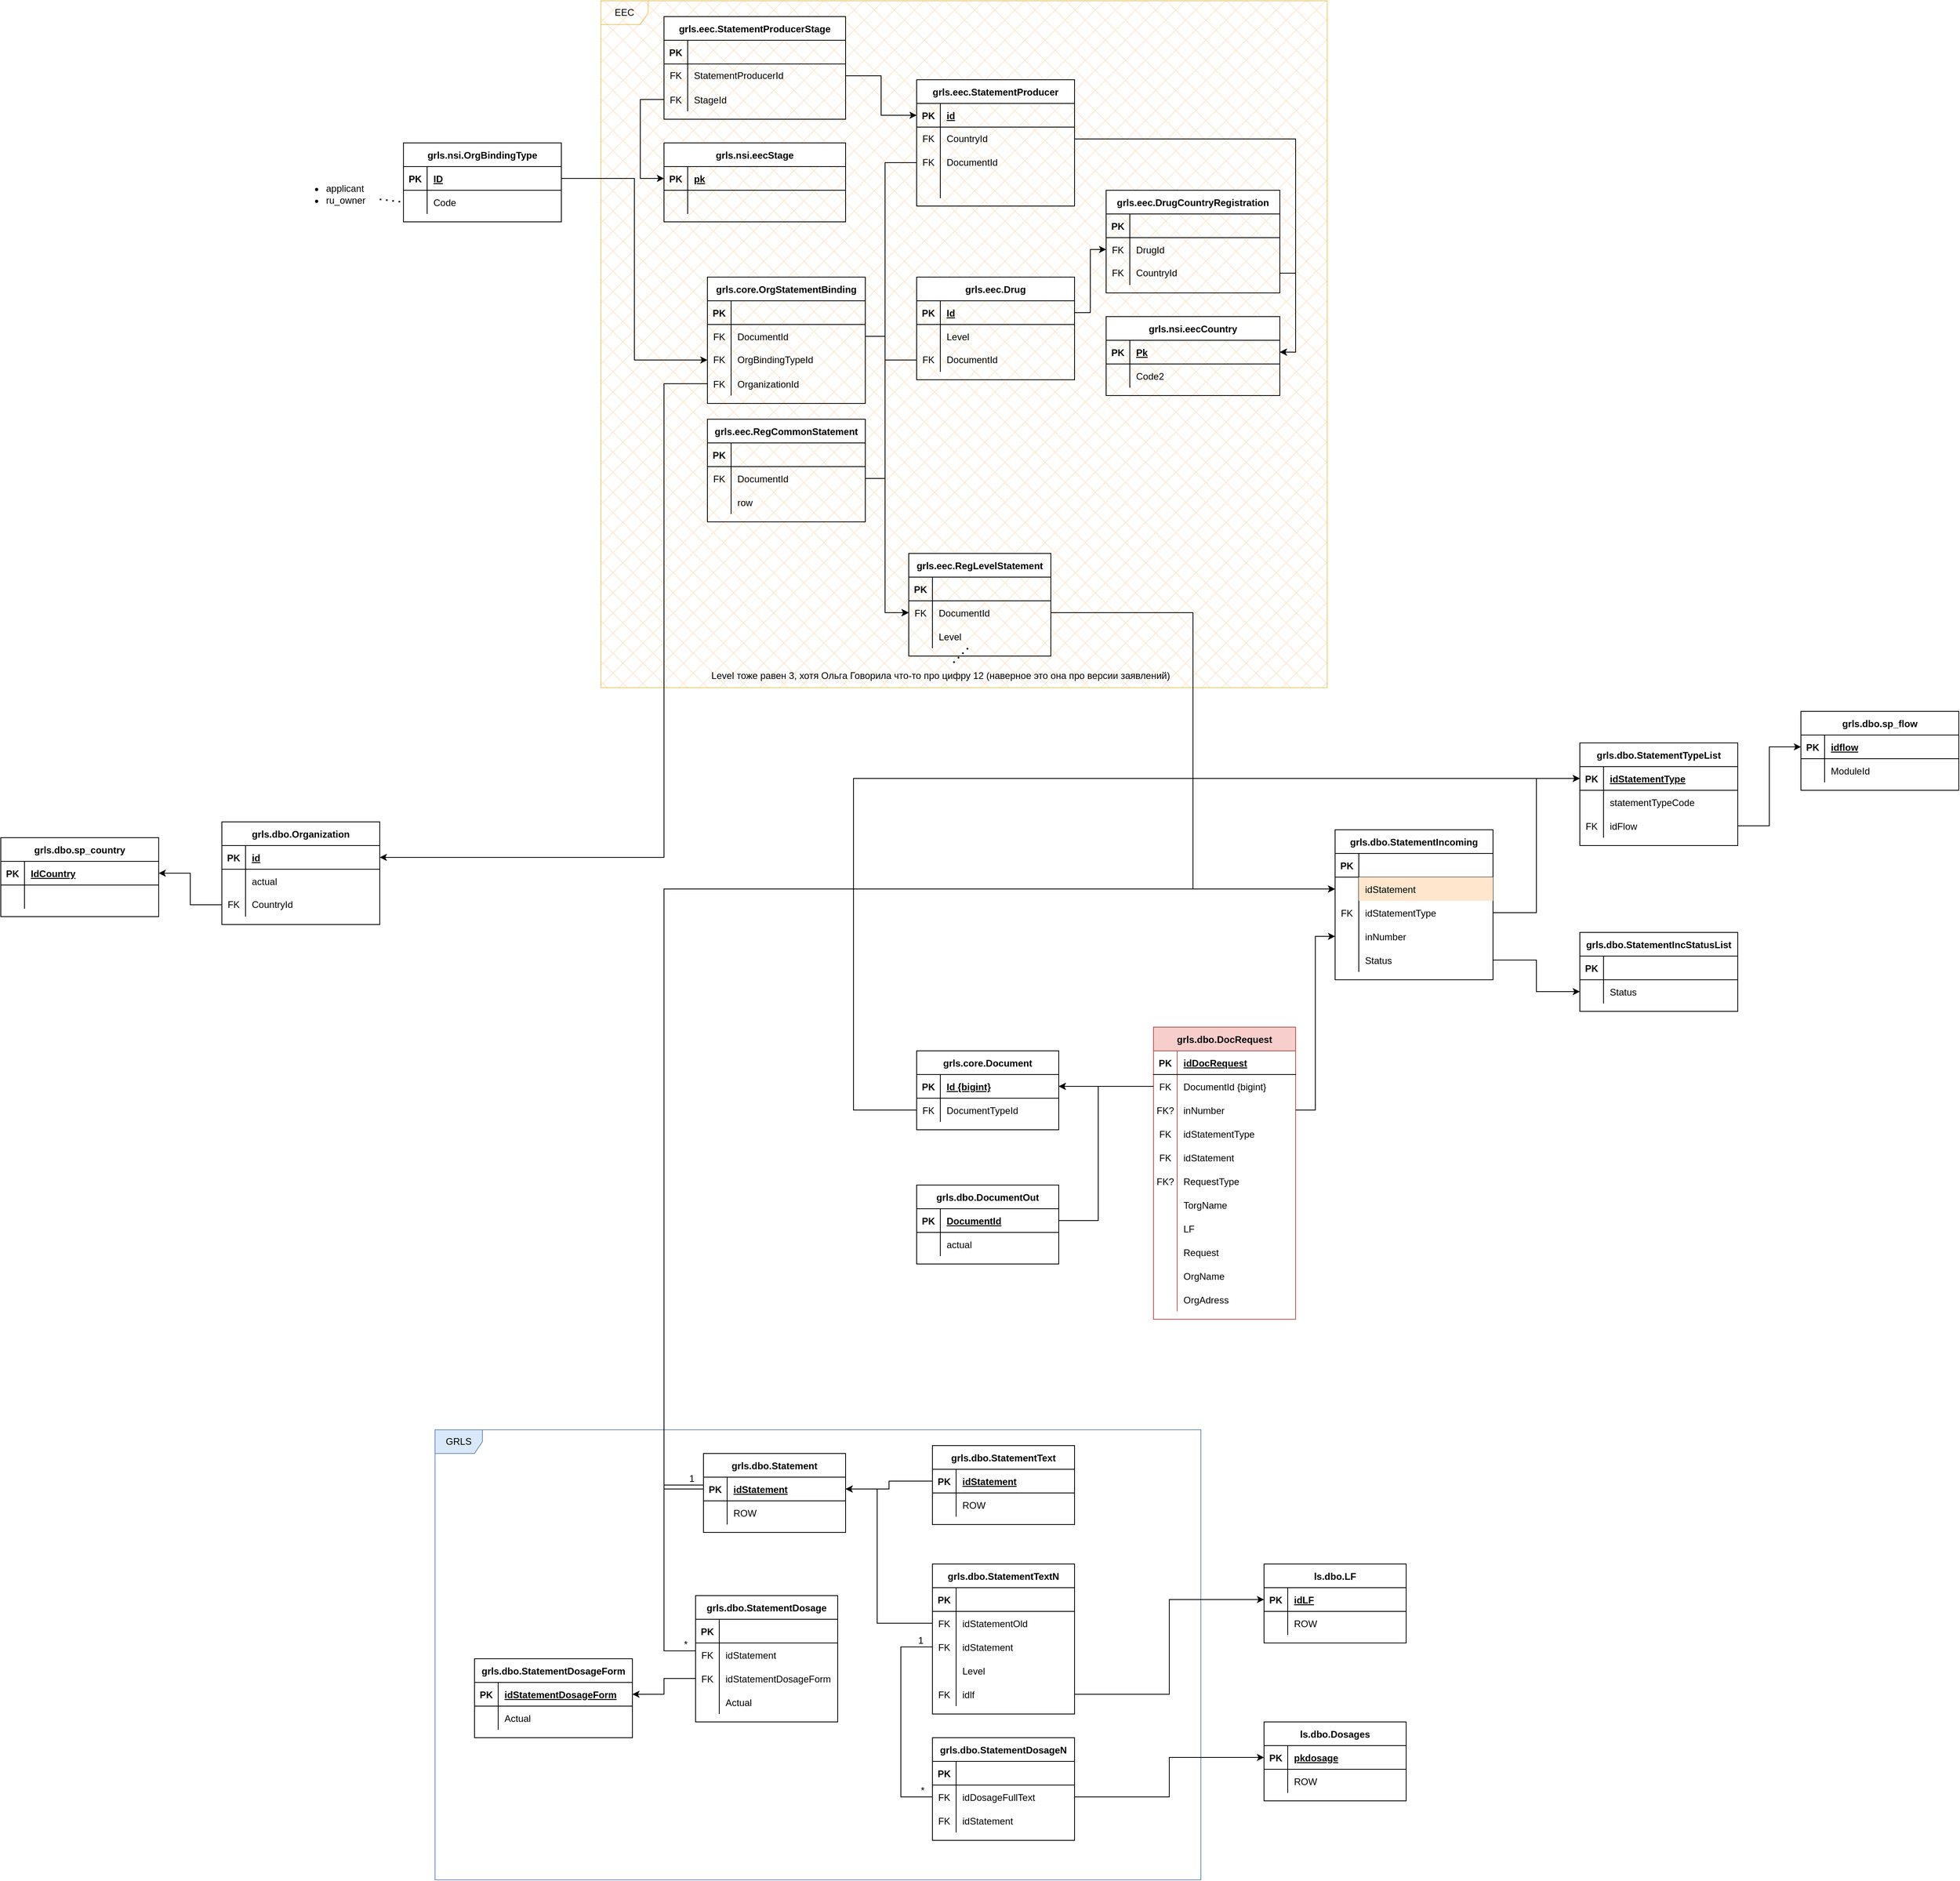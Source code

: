 <mxfile version="20.5.1" type="github">
  <diagram id="xXj67YEfzl7q8_Mgt3IM" name="Страница 1">
    <mxGraphModel dx="2347" dy="1622" grid="1" gridSize="10" guides="1" tooltips="1" connect="1" arrows="1" fold="1" page="1" pageScale="1" pageWidth="827" pageHeight="1169" math="0" shadow="0">
      <root>
        <mxCell id="0" />
        <mxCell id="1" parent="0" />
        <mxCell id="UiWTlUXYri2OAFgiRz7c-2" value="EEC" style="shape=umlFrame;whiteSpace=wrap;html=1;fillColor=#ffe6cc;strokeColor=#d79b00;fillStyle=cross-hatch;sketch=0;noLabel=0;portConstraintRotation=0;connectable=1;allowArrows=0;container=1;backgroundOutline=0;autosize=0;comic=0;fillOpacity=100;height=30;overflow=visible;direction=east;gradientColor=none;swimlaneFillColor=#FFCE9F;opacity=50;" vertex="1" parent="1">
          <mxGeometry x="-440" y="-700" width="920" height="870" as="geometry" />
        </mxCell>
        <mxCell id="UiWTlUXYri2OAFgiRz7c-3" style="edgeStyle=orthogonalEdgeStyle;rounded=0;orthogonalLoop=1;jettySize=auto;html=1;exitX=0;exitY=0.5;exitDx=0;exitDy=0;entryX=0;entryY=0.5;entryDx=0;entryDy=0;" edge="1" parent="UiWTlUXYri2OAFgiRz7c-2" source="UiWTlUXYri2OAFgiRz7c-11" target="UiWTlUXYri2OAFgiRz7c-15">
          <mxGeometry relative="1" as="geometry">
            <Array as="points">
              <mxPoint x="50" y="125" />
              <mxPoint x="50" y="225" />
            </Array>
          </mxGeometry>
        </mxCell>
        <mxCell id="UiWTlUXYri2OAFgiRz7c-4" value="grls.eec.StatementProducerStage" style="shape=table;startSize=30;container=1;collapsible=1;childLayout=tableLayout;fixedRows=1;rowLines=0;fontStyle=1;align=center;resizeLast=1;" vertex="1" parent="UiWTlUXYri2OAFgiRz7c-2">
          <mxGeometry x="80" y="20" width="230" height="130" as="geometry" />
        </mxCell>
        <mxCell id="UiWTlUXYri2OAFgiRz7c-5" value="" style="shape=tableRow;horizontal=0;startSize=0;swimlaneHead=0;swimlaneBody=0;fillColor=none;collapsible=0;dropTarget=0;points=[[0,0.5],[1,0.5]];portConstraint=eastwest;top=0;left=0;right=0;bottom=1;" vertex="1" parent="UiWTlUXYri2OAFgiRz7c-4">
          <mxGeometry y="30" width="230" height="30" as="geometry" />
        </mxCell>
        <mxCell id="UiWTlUXYri2OAFgiRz7c-6" value="PK" style="shape=partialRectangle;connectable=0;fillColor=none;top=0;left=0;bottom=0;right=0;fontStyle=1;overflow=hidden;" vertex="1" parent="UiWTlUXYri2OAFgiRz7c-5">
          <mxGeometry width="30" height="30" as="geometry">
            <mxRectangle width="30" height="30" as="alternateBounds" />
          </mxGeometry>
        </mxCell>
        <mxCell id="UiWTlUXYri2OAFgiRz7c-7" value="" style="shape=partialRectangle;connectable=0;fillColor=none;top=0;left=0;bottom=0;right=0;align=left;spacingLeft=6;fontStyle=5;overflow=hidden;" vertex="1" parent="UiWTlUXYri2OAFgiRz7c-5">
          <mxGeometry x="30" width="200" height="30" as="geometry">
            <mxRectangle width="200" height="30" as="alternateBounds" />
          </mxGeometry>
        </mxCell>
        <mxCell id="UiWTlUXYri2OAFgiRz7c-8" value="" style="shape=tableRow;horizontal=0;startSize=0;swimlaneHead=0;swimlaneBody=0;fillColor=none;collapsible=0;dropTarget=0;points=[[0,0.5],[1,0.5]];portConstraint=eastwest;top=0;left=0;right=0;bottom=0;html=1;" vertex="1" parent="UiWTlUXYri2OAFgiRz7c-4">
          <mxGeometry y="60" width="230" height="30" as="geometry" />
        </mxCell>
        <mxCell id="UiWTlUXYri2OAFgiRz7c-9" value="FK" style="shape=partialRectangle;connectable=0;fillColor=none;top=0;left=0;bottom=0;right=0;fontStyle=0;overflow=hidden;html=1;" vertex="1" parent="UiWTlUXYri2OAFgiRz7c-8">
          <mxGeometry width="30" height="30" as="geometry">
            <mxRectangle width="30" height="30" as="alternateBounds" />
          </mxGeometry>
        </mxCell>
        <mxCell id="UiWTlUXYri2OAFgiRz7c-10" value="StatementProducerId" style="shape=partialRectangle;connectable=0;fillColor=none;top=0;left=0;bottom=0;right=0;align=left;spacingLeft=6;fontStyle=0;overflow=hidden;html=1;" vertex="1" parent="UiWTlUXYri2OAFgiRz7c-8">
          <mxGeometry x="30" width="200" height="30" as="geometry">
            <mxRectangle width="200" height="30" as="alternateBounds" />
          </mxGeometry>
        </mxCell>
        <mxCell id="UiWTlUXYri2OAFgiRz7c-11" value="" style="shape=tableRow;horizontal=0;startSize=0;swimlaneHead=0;swimlaneBody=0;fillColor=none;collapsible=0;dropTarget=0;points=[[0,0.5],[1,0.5]];portConstraint=eastwest;top=0;left=0;right=0;bottom=0;" vertex="1" parent="UiWTlUXYri2OAFgiRz7c-4">
          <mxGeometry y="90" width="230" height="30" as="geometry" />
        </mxCell>
        <mxCell id="UiWTlUXYri2OAFgiRz7c-12" value="FK" style="shape=partialRectangle;connectable=0;fillColor=none;top=0;left=0;bottom=0;right=0;editable=1;overflow=hidden;" vertex="1" parent="UiWTlUXYri2OAFgiRz7c-11">
          <mxGeometry width="30" height="30" as="geometry">
            <mxRectangle width="30" height="30" as="alternateBounds" />
          </mxGeometry>
        </mxCell>
        <mxCell id="UiWTlUXYri2OAFgiRz7c-13" value="StageId" style="shape=partialRectangle;connectable=0;fillColor=none;top=0;left=0;bottom=0;right=0;align=left;spacingLeft=6;overflow=hidden;" vertex="1" parent="UiWTlUXYri2OAFgiRz7c-11">
          <mxGeometry x="30" width="200" height="30" as="geometry">
            <mxRectangle width="200" height="30" as="alternateBounds" />
          </mxGeometry>
        </mxCell>
        <mxCell id="UiWTlUXYri2OAFgiRz7c-14" value="grls.nsi.eecStage" style="shape=table;startSize=30;container=1;collapsible=1;childLayout=tableLayout;fixedRows=1;rowLines=0;fontStyle=1;align=center;resizeLast=1;" vertex="1" parent="UiWTlUXYri2OAFgiRz7c-2">
          <mxGeometry x="80" y="180" width="230" height="100" as="geometry" />
        </mxCell>
        <mxCell id="UiWTlUXYri2OAFgiRz7c-15" value="" style="shape=tableRow;horizontal=0;startSize=0;swimlaneHead=0;swimlaneBody=0;fillColor=none;collapsible=0;dropTarget=0;points=[[0,0.5],[1,0.5]];portConstraint=eastwest;top=0;left=0;right=0;bottom=1;" vertex="1" parent="UiWTlUXYri2OAFgiRz7c-14">
          <mxGeometry y="30" width="230" height="30" as="geometry" />
        </mxCell>
        <mxCell id="UiWTlUXYri2OAFgiRz7c-16" value="PK" style="shape=partialRectangle;connectable=0;fillColor=none;top=0;left=0;bottom=0;right=0;fontStyle=1;overflow=hidden;" vertex="1" parent="UiWTlUXYri2OAFgiRz7c-15">
          <mxGeometry width="30" height="30" as="geometry">
            <mxRectangle width="30" height="30" as="alternateBounds" />
          </mxGeometry>
        </mxCell>
        <mxCell id="UiWTlUXYri2OAFgiRz7c-17" value="pk" style="shape=partialRectangle;connectable=0;fillColor=none;top=0;left=0;bottom=0;right=0;align=left;spacingLeft=6;fontStyle=5;overflow=hidden;" vertex="1" parent="UiWTlUXYri2OAFgiRz7c-15">
          <mxGeometry x="30" width="200" height="30" as="geometry">
            <mxRectangle width="200" height="30" as="alternateBounds" />
          </mxGeometry>
        </mxCell>
        <mxCell id="UiWTlUXYri2OAFgiRz7c-18" value="" style="shape=tableRow;horizontal=0;startSize=0;swimlaneHead=0;swimlaneBody=0;fillColor=none;collapsible=0;dropTarget=0;points=[[0,0.5],[1,0.5]];portConstraint=eastwest;top=0;left=0;right=0;bottom=0;html=1;" vertex="1" parent="UiWTlUXYri2OAFgiRz7c-14">
          <mxGeometry y="60" width="230" height="30" as="geometry" />
        </mxCell>
        <mxCell id="UiWTlUXYri2OAFgiRz7c-19" value="&amp;nbsp;" style="shape=partialRectangle;connectable=0;fillColor=none;top=0;left=0;bottom=0;right=0;fontStyle=0;overflow=hidden;html=1;" vertex="1" parent="UiWTlUXYri2OAFgiRz7c-18">
          <mxGeometry width="30" height="30" as="geometry">
            <mxRectangle width="30" height="30" as="alternateBounds" />
          </mxGeometry>
        </mxCell>
        <mxCell id="UiWTlUXYri2OAFgiRz7c-20" value="&amp;nbsp;" style="shape=partialRectangle;connectable=0;fillColor=none;top=0;left=0;bottom=0;right=0;align=left;spacingLeft=6;fontStyle=0;overflow=hidden;html=1;" vertex="1" parent="UiWTlUXYri2OAFgiRz7c-18">
          <mxGeometry x="30" width="200" height="30" as="geometry">
            <mxRectangle width="200" height="30" as="alternateBounds" />
          </mxGeometry>
        </mxCell>
        <mxCell id="UiWTlUXYri2OAFgiRz7c-21" value="GRLS" style="shape=umlFrame;whiteSpace=wrap;html=1;fillColor=#dae8fc;strokeColor=#6c8ebf;" vertex="1" parent="1">
          <mxGeometry x="-650" y="1110" width="970" height="570" as="geometry" />
        </mxCell>
        <mxCell id="UiWTlUXYri2OAFgiRz7c-22" value="grls.dbo.DocRequest" style="shape=table;startSize=30;container=1;collapsible=1;childLayout=tableLayout;fixedRows=1;rowLines=0;fontStyle=1;align=center;resizeLast=1;fillColor=#f8cecc;strokeColor=#b85450;" vertex="1" parent="1">
          <mxGeometry x="260" y="600" width="180" height="370" as="geometry" />
        </mxCell>
        <mxCell id="UiWTlUXYri2OAFgiRz7c-23" value="" style="shape=tableRow;horizontal=0;startSize=0;swimlaneHead=0;swimlaneBody=0;fillColor=none;collapsible=0;dropTarget=0;points=[[0,0.5],[1,0.5]];portConstraint=eastwest;top=0;left=0;right=0;bottom=1;" vertex="1" parent="UiWTlUXYri2OAFgiRz7c-22">
          <mxGeometry y="30" width="180" height="30" as="geometry" />
        </mxCell>
        <mxCell id="UiWTlUXYri2OAFgiRz7c-24" value="PK" style="shape=partialRectangle;connectable=0;fillColor=none;top=0;left=0;bottom=0;right=0;fontStyle=1;overflow=hidden;" vertex="1" parent="UiWTlUXYri2OAFgiRz7c-23">
          <mxGeometry width="30" height="30" as="geometry">
            <mxRectangle width="30" height="30" as="alternateBounds" />
          </mxGeometry>
        </mxCell>
        <mxCell id="UiWTlUXYri2OAFgiRz7c-25" value="idDocRequest" style="shape=partialRectangle;connectable=0;fillColor=none;top=0;left=0;bottom=0;right=0;align=left;spacingLeft=6;fontStyle=5;overflow=hidden;" vertex="1" parent="UiWTlUXYri2OAFgiRz7c-23">
          <mxGeometry x="30" width="150" height="30" as="geometry">
            <mxRectangle width="150" height="30" as="alternateBounds" />
          </mxGeometry>
        </mxCell>
        <mxCell id="UiWTlUXYri2OAFgiRz7c-330" value="" style="shape=tableRow;horizontal=0;startSize=0;swimlaneHead=0;swimlaneBody=0;fillColor=none;collapsible=0;dropTarget=0;points=[[0,0.5],[1,0.5]];portConstraint=eastwest;top=0;left=0;right=0;bottom=0;" vertex="1" parent="UiWTlUXYri2OAFgiRz7c-22">
          <mxGeometry y="60" width="180" height="30" as="geometry" />
        </mxCell>
        <mxCell id="UiWTlUXYri2OAFgiRz7c-331" value="FK" style="shape=partialRectangle;connectable=0;fillColor=none;top=0;left=0;bottom=0;right=0;fontStyle=0;overflow=hidden;" vertex="1" parent="UiWTlUXYri2OAFgiRz7c-330">
          <mxGeometry width="30" height="30" as="geometry">
            <mxRectangle width="30" height="30" as="alternateBounds" />
          </mxGeometry>
        </mxCell>
        <mxCell id="UiWTlUXYri2OAFgiRz7c-332" value="DocumentId {bigint}" style="shape=partialRectangle;connectable=0;fillColor=none;top=0;left=0;bottom=0;right=0;align=left;spacingLeft=6;fontStyle=0;overflow=hidden;" vertex="1" parent="UiWTlUXYri2OAFgiRz7c-330">
          <mxGeometry x="30" width="150" height="30" as="geometry">
            <mxRectangle width="150" height="30" as="alternateBounds" />
          </mxGeometry>
        </mxCell>
        <mxCell id="UiWTlUXYri2OAFgiRz7c-26" value="" style="shape=tableRow;horizontal=0;startSize=0;swimlaneHead=0;swimlaneBody=0;fillColor=none;collapsible=0;dropTarget=0;points=[[0,0.5],[1,0.5]];portConstraint=eastwest;top=0;left=0;right=0;bottom=0;" vertex="1" parent="UiWTlUXYri2OAFgiRz7c-22">
          <mxGeometry y="90" width="180" height="30" as="geometry" />
        </mxCell>
        <mxCell id="UiWTlUXYri2OAFgiRz7c-27" value="FK?" style="shape=partialRectangle;connectable=0;fillColor=none;top=0;left=0;bottom=0;right=0;editable=1;overflow=hidden;" vertex="1" parent="UiWTlUXYri2OAFgiRz7c-26">
          <mxGeometry width="30" height="30" as="geometry">
            <mxRectangle width="30" height="30" as="alternateBounds" />
          </mxGeometry>
        </mxCell>
        <mxCell id="UiWTlUXYri2OAFgiRz7c-28" value="inNumber" style="shape=partialRectangle;connectable=0;fillColor=none;top=0;left=0;bottom=0;right=0;align=left;spacingLeft=6;overflow=hidden;" vertex="1" parent="UiWTlUXYri2OAFgiRz7c-26">
          <mxGeometry x="30" width="150" height="30" as="geometry">
            <mxRectangle width="150" height="30" as="alternateBounds" />
          </mxGeometry>
        </mxCell>
        <mxCell id="UiWTlUXYri2OAFgiRz7c-349" value="" style="shape=tableRow;horizontal=0;startSize=0;swimlaneHead=0;swimlaneBody=0;fillColor=none;collapsible=0;dropTarget=0;points=[[0,0.5],[1,0.5]];portConstraint=eastwest;top=0;left=0;right=0;bottom=0;" vertex="1" parent="UiWTlUXYri2OAFgiRz7c-22">
          <mxGeometry y="120" width="180" height="30" as="geometry" />
        </mxCell>
        <mxCell id="UiWTlUXYri2OAFgiRz7c-350" value="FK" style="shape=partialRectangle;connectable=0;fillColor=none;top=0;left=0;bottom=0;right=0;editable=1;overflow=hidden;" vertex="1" parent="UiWTlUXYri2OAFgiRz7c-349">
          <mxGeometry width="30" height="30" as="geometry">
            <mxRectangle width="30" height="30" as="alternateBounds" />
          </mxGeometry>
        </mxCell>
        <mxCell id="UiWTlUXYri2OAFgiRz7c-351" value="idStatementType" style="shape=partialRectangle;connectable=0;fillColor=none;top=0;left=0;bottom=0;right=0;align=left;spacingLeft=6;overflow=hidden;" vertex="1" parent="UiWTlUXYri2OAFgiRz7c-349">
          <mxGeometry x="30" width="150" height="30" as="geometry">
            <mxRectangle width="150" height="30" as="alternateBounds" />
          </mxGeometry>
        </mxCell>
        <mxCell id="UiWTlUXYri2OAFgiRz7c-352" value="" style="shape=tableRow;horizontal=0;startSize=0;swimlaneHead=0;swimlaneBody=0;fillColor=none;collapsible=0;dropTarget=0;points=[[0,0.5],[1,0.5]];portConstraint=eastwest;top=0;left=0;right=0;bottom=0;" vertex="1" parent="UiWTlUXYri2OAFgiRz7c-22">
          <mxGeometry y="150" width="180" height="30" as="geometry" />
        </mxCell>
        <mxCell id="UiWTlUXYri2OAFgiRz7c-353" value="FK" style="shape=partialRectangle;connectable=0;fillColor=none;top=0;left=0;bottom=0;right=0;editable=1;overflow=hidden;" vertex="1" parent="UiWTlUXYri2OAFgiRz7c-352">
          <mxGeometry width="30" height="30" as="geometry">
            <mxRectangle width="30" height="30" as="alternateBounds" />
          </mxGeometry>
        </mxCell>
        <mxCell id="UiWTlUXYri2OAFgiRz7c-354" value="idStatement" style="shape=partialRectangle;connectable=0;fillColor=none;top=0;left=0;bottom=0;right=0;align=left;spacingLeft=6;overflow=hidden;" vertex="1" parent="UiWTlUXYri2OAFgiRz7c-352">
          <mxGeometry x="30" width="150" height="30" as="geometry">
            <mxRectangle width="150" height="30" as="alternateBounds" />
          </mxGeometry>
        </mxCell>
        <mxCell id="UiWTlUXYri2OAFgiRz7c-355" value="" style="shape=tableRow;horizontal=0;startSize=0;swimlaneHead=0;swimlaneBody=0;fillColor=none;collapsible=0;dropTarget=0;points=[[0,0.5],[1,0.5]];portConstraint=eastwest;top=0;left=0;right=0;bottom=0;" vertex="1" parent="UiWTlUXYri2OAFgiRz7c-22">
          <mxGeometry y="180" width="180" height="30" as="geometry" />
        </mxCell>
        <mxCell id="UiWTlUXYri2OAFgiRz7c-356" value="FK?" style="shape=partialRectangle;connectable=0;fillColor=none;top=0;left=0;bottom=0;right=0;fontStyle=0;overflow=hidden;" vertex="1" parent="UiWTlUXYri2OAFgiRz7c-355">
          <mxGeometry width="30" height="30" as="geometry">
            <mxRectangle width="30" height="30" as="alternateBounds" />
          </mxGeometry>
        </mxCell>
        <mxCell id="UiWTlUXYri2OAFgiRz7c-357" value="RequestType" style="shape=partialRectangle;connectable=0;fillColor=none;top=0;left=0;bottom=0;right=0;align=left;spacingLeft=6;fontStyle=0;overflow=hidden;" vertex="1" parent="UiWTlUXYri2OAFgiRz7c-355">
          <mxGeometry x="30" width="150" height="30" as="geometry">
            <mxRectangle width="150" height="30" as="alternateBounds" />
          </mxGeometry>
        </mxCell>
        <mxCell id="UiWTlUXYri2OAFgiRz7c-333" value="" style="shape=tableRow;horizontal=0;startSize=0;swimlaneHead=0;swimlaneBody=0;fillColor=none;collapsible=0;dropTarget=0;points=[[0,0.5],[1,0.5]];portConstraint=eastwest;top=0;left=0;right=0;bottom=0;" vertex="1" parent="UiWTlUXYri2OAFgiRz7c-22">
          <mxGeometry y="210" width="180" height="30" as="geometry" />
        </mxCell>
        <mxCell id="UiWTlUXYri2OAFgiRz7c-334" value="" style="shape=partialRectangle;connectable=0;fillColor=none;top=0;left=0;bottom=0;right=0;editable=1;overflow=hidden;" vertex="1" parent="UiWTlUXYri2OAFgiRz7c-333">
          <mxGeometry width="30" height="30" as="geometry">
            <mxRectangle width="30" height="30" as="alternateBounds" />
          </mxGeometry>
        </mxCell>
        <mxCell id="UiWTlUXYri2OAFgiRz7c-335" value="TorgName" style="shape=partialRectangle;connectable=0;fillColor=none;top=0;left=0;bottom=0;right=0;align=left;spacingLeft=6;overflow=hidden;" vertex="1" parent="UiWTlUXYri2OAFgiRz7c-333">
          <mxGeometry x="30" width="150" height="30" as="geometry">
            <mxRectangle width="150" height="30" as="alternateBounds" />
          </mxGeometry>
        </mxCell>
        <mxCell id="UiWTlUXYri2OAFgiRz7c-336" value="" style="shape=tableRow;horizontal=0;startSize=0;swimlaneHead=0;swimlaneBody=0;fillColor=none;collapsible=0;dropTarget=0;points=[[0,0.5],[1,0.5]];portConstraint=eastwest;top=0;left=0;right=0;bottom=0;" vertex="1" parent="UiWTlUXYri2OAFgiRz7c-22">
          <mxGeometry y="240" width="180" height="30" as="geometry" />
        </mxCell>
        <mxCell id="UiWTlUXYri2OAFgiRz7c-337" value="" style="shape=partialRectangle;connectable=0;fillColor=none;top=0;left=0;bottom=0;right=0;editable=1;overflow=hidden;" vertex="1" parent="UiWTlUXYri2OAFgiRz7c-336">
          <mxGeometry width="30" height="30" as="geometry">
            <mxRectangle width="30" height="30" as="alternateBounds" />
          </mxGeometry>
        </mxCell>
        <mxCell id="UiWTlUXYri2OAFgiRz7c-338" value="LF" style="shape=partialRectangle;connectable=0;fillColor=none;top=0;left=0;bottom=0;right=0;align=left;spacingLeft=6;overflow=hidden;" vertex="1" parent="UiWTlUXYri2OAFgiRz7c-336">
          <mxGeometry x="30" width="150" height="30" as="geometry">
            <mxRectangle width="150" height="30" as="alternateBounds" />
          </mxGeometry>
        </mxCell>
        <mxCell id="UiWTlUXYri2OAFgiRz7c-340" value="" style="shape=tableRow;horizontal=0;startSize=0;swimlaneHead=0;swimlaneBody=0;fillColor=none;collapsible=0;dropTarget=0;points=[[0,0.5],[1,0.5]];portConstraint=eastwest;top=0;left=0;right=0;bottom=0;" vertex="1" parent="UiWTlUXYri2OAFgiRz7c-22">
          <mxGeometry y="270" width="180" height="30" as="geometry" />
        </mxCell>
        <mxCell id="UiWTlUXYri2OAFgiRz7c-341" value="" style="shape=partialRectangle;connectable=0;fillColor=none;top=0;left=0;bottom=0;right=0;editable=1;overflow=hidden;" vertex="1" parent="UiWTlUXYri2OAFgiRz7c-340">
          <mxGeometry width="30" height="30" as="geometry">
            <mxRectangle width="30" height="30" as="alternateBounds" />
          </mxGeometry>
        </mxCell>
        <mxCell id="UiWTlUXYri2OAFgiRz7c-342" value="Request" style="shape=partialRectangle;connectable=0;fillColor=none;top=0;left=0;bottom=0;right=0;align=left;spacingLeft=6;overflow=hidden;" vertex="1" parent="UiWTlUXYri2OAFgiRz7c-340">
          <mxGeometry x="30" width="150" height="30" as="geometry">
            <mxRectangle width="150" height="30" as="alternateBounds" />
          </mxGeometry>
        </mxCell>
        <mxCell id="UiWTlUXYri2OAFgiRz7c-343" value="" style="shape=tableRow;horizontal=0;startSize=0;swimlaneHead=0;swimlaneBody=0;fillColor=none;collapsible=0;dropTarget=0;points=[[0,0.5],[1,0.5]];portConstraint=eastwest;top=0;left=0;right=0;bottom=0;" vertex="1" parent="UiWTlUXYri2OAFgiRz7c-22">
          <mxGeometry y="300" width="180" height="30" as="geometry" />
        </mxCell>
        <mxCell id="UiWTlUXYri2OAFgiRz7c-344" value="" style="shape=partialRectangle;connectable=0;fillColor=none;top=0;left=0;bottom=0;right=0;editable=1;overflow=hidden;" vertex="1" parent="UiWTlUXYri2OAFgiRz7c-343">
          <mxGeometry width="30" height="30" as="geometry">
            <mxRectangle width="30" height="30" as="alternateBounds" />
          </mxGeometry>
        </mxCell>
        <mxCell id="UiWTlUXYri2OAFgiRz7c-345" value="OrgName" style="shape=partialRectangle;connectable=0;fillColor=none;top=0;left=0;bottom=0;right=0;align=left;spacingLeft=6;overflow=hidden;" vertex="1" parent="UiWTlUXYri2OAFgiRz7c-343">
          <mxGeometry x="30" width="150" height="30" as="geometry">
            <mxRectangle width="150" height="30" as="alternateBounds" />
          </mxGeometry>
        </mxCell>
        <mxCell id="UiWTlUXYri2OAFgiRz7c-346" value="" style="shape=tableRow;horizontal=0;startSize=0;swimlaneHead=0;swimlaneBody=0;fillColor=none;collapsible=0;dropTarget=0;points=[[0,0.5],[1,0.5]];portConstraint=eastwest;top=0;left=0;right=0;bottom=0;" vertex="1" parent="UiWTlUXYri2OAFgiRz7c-22">
          <mxGeometry y="330" width="180" height="30" as="geometry" />
        </mxCell>
        <mxCell id="UiWTlUXYri2OAFgiRz7c-347" value="" style="shape=partialRectangle;connectable=0;fillColor=none;top=0;left=0;bottom=0;right=0;editable=1;overflow=hidden;" vertex="1" parent="UiWTlUXYri2OAFgiRz7c-346">
          <mxGeometry width="30" height="30" as="geometry">
            <mxRectangle width="30" height="30" as="alternateBounds" />
          </mxGeometry>
        </mxCell>
        <mxCell id="UiWTlUXYri2OAFgiRz7c-348" value="OrgAdress" style="shape=partialRectangle;connectable=0;fillColor=none;top=0;left=0;bottom=0;right=0;align=left;spacingLeft=6;overflow=hidden;" vertex="1" parent="UiWTlUXYri2OAFgiRz7c-346">
          <mxGeometry x="30" width="150" height="30" as="geometry">
            <mxRectangle width="150" height="30" as="alternateBounds" />
          </mxGeometry>
        </mxCell>
        <mxCell id="UiWTlUXYri2OAFgiRz7c-35" value="grls.core.Document" style="shape=table;startSize=30;container=1;collapsible=1;childLayout=tableLayout;fixedRows=1;rowLines=0;fontStyle=1;align=center;resizeLast=1;" vertex="1" parent="1">
          <mxGeometry x="-40" y="630" width="180" height="100" as="geometry" />
        </mxCell>
        <mxCell id="UiWTlUXYri2OAFgiRz7c-36" value="" style="shape=tableRow;horizontal=0;startSize=0;swimlaneHead=0;swimlaneBody=0;fillColor=none;collapsible=0;dropTarget=0;points=[[0,0.5],[1,0.5]];portConstraint=eastwest;top=0;left=0;right=0;bottom=1;" vertex="1" parent="UiWTlUXYri2OAFgiRz7c-35">
          <mxGeometry y="30" width="180" height="30" as="geometry" />
        </mxCell>
        <mxCell id="UiWTlUXYri2OAFgiRz7c-37" value="PK" style="shape=partialRectangle;connectable=0;fillColor=none;top=0;left=0;bottom=0;right=0;fontStyle=1;overflow=hidden;" vertex="1" parent="UiWTlUXYri2OAFgiRz7c-36">
          <mxGeometry width="30" height="30" as="geometry">
            <mxRectangle width="30" height="30" as="alternateBounds" />
          </mxGeometry>
        </mxCell>
        <mxCell id="UiWTlUXYri2OAFgiRz7c-38" value="Id {bigint}" style="shape=partialRectangle;connectable=0;fillColor=none;top=0;left=0;bottom=0;right=0;align=left;spacingLeft=6;fontStyle=5;overflow=hidden;" vertex="1" parent="UiWTlUXYri2OAFgiRz7c-36">
          <mxGeometry x="30" width="150" height="30" as="geometry">
            <mxRectangle width="150" height="30" as="alternateBounds" />
          </mxGeometry>
        </mxCell>
        <mxCell id="UiWTlUXYri2OAFgiRz7c-39" value="" style="shape=tableRow;horizontal=0;startSize=0;swimlaneHead=0;swimlaneBody=0;fillColor=none;collapsible=0;dropTarget=0;points=[[0,0.5],[1,0.5]];portConstraint=eastwest;top=0;left=0;right=0;bottom=0;" vertex="1" parent="UiWTlUXYri2OAFgiRz7c-35">
          <mxGeometry y="60" width="180" height="30" as="geometry" />
        </mxCell>
        <mxCell id="UiWTlUXYri2OAFgiRz7c-40" value="FK" style="shape=partialRectangle;connectable=0;fillColor=none;top=0;left=0;bottom=0;right=0;editable=1;overflow=hidden;" vertex="1" parent="UiWTlUXYri2OAFgiRz7c-39">
          <mxGeometry width="30" height="30" as="geometry">
            <mxRectangle width="30" height="30" as="alternateBounds" />
          </mxGeometry>
        </mxCell>
        <mxCell id="UiWTlUXYri2OAFgiRz7c-41" value="DocumentTypeId" style="shape=partialRectangle;connectable=0;fillColor=none;top=0;left=0;bottom=0;right=0;align=left;spacingLeft=6;overflow=hidden;" vertex="1" parent="UiWTlUXYri2OAFgiRz7c-39">
          <mxGeometry x="30" width="150" height="30" as="geometry">
            <mxRectangle width="150" height="30" as="alternateBounds" />
          </mxGeometry>
        </mxCell>
        <mxCell id="UiWTlUXYri2OAFgiRz7c-42" style="edgeStyle=orthogonalEdgeStyle;rounded=0;orthogonalLoop=1;jettySize=auto;html=1;exitX=0;exitY=0.5;exitDx=0;exitDy=0;" edge="1" parent="1" source="UiWTlUXYri2OAFgiRz7c-330" target="UiWTlUXYri2OAFgiRz7c-36">
          <mxGeometry relative="1" as="geometry" />
        </mxCell>
        <mxCell id="UiWTlUXYri2OAFgiRz7c-62" value="grls.dbo.StatementIncoming" style="shape=table;startSize=30;container=1;collapsible=1;childLayout=tableLayout;fixedRows=1;rowLines=0;fontStyle=1;align=center;resizeLast=1;" vertex="1" parent="1">
          <mxGeometry x="490" y="350" width="200" height="190" as="geometry" />
        </mxCell>
        <mxCell id="UiWTlUXYri2OAFgiRz7c-63" value="" style="shape=tableRow;horizontal=0;startSize=0;swimlaneHead=0;swimlaneBody=0;fillColor=none;collapsible=0;dropTarget=0;points=[[0,0.5],[1,0.5]];portConstraint=eastwest;top=0;left=0;right=0;bottom=1;" vertex="1" parent="UiWTlUXYri2OAFgiRz7c-62">
          <mxGeometry y="30" width="200" height="30" as="geometry" />
        </mxCell>
        <mxCell id="UiWTlUXYri2OAFgiRz7c-64" value="PK" style="shape=partialRectangle;connectable=0;fillColor=none;top=0;left=0;bottom=0;right=0;fontStyle=1;overflow=hidden;" vertex="1" parent="UiWTlUXYri2OAFgiRz7c-63">
          <mxGeometry width="30" height="30" as="geometry">
            <mxRectangle width="30" height="30" as="alternateBounds" />
          </mxGeometry>
        </mxCell>
        <mxCell id="UiWTlUXYri2OAFgiRz7c-65" value="" style="shape=partialRectangle;connectable=0;fillColor=none;top=0;left=0;bottom=0;right=0;align=left;spacingLeft=6;fontStyle=5;overflow=hidden;" vertex="1" parent="UiWTlUXYri2OAFgiRz7c-63">
          <mxGeometry x="30" width="170" height="30" as="geometry">
            <mxRectangle width="170" height="30" as="alternateBounds" />
          </mxGeometry>
        </mxCell>
        <mxCell id="UiWTlUXYri2OAFgiRz7c-66" value="" style="shape=tableRow;horizontal=0;startSize=0;swimlaneHead=0;swimlaneBody=0;fillColor=none;collapsible=0;dropTarget=0;points=[[0,0.5],[1,0.5]];portConstraint=eastwest;top=0;left=0;right=0;bottom=0;" vertex="1" parent="UiWTlUXYri2OAFgiRz7c-62">
          <mxGeometry y="60" width="200" height="30" as="geometry" />
        </mxCell>
        <mxCell id="UiWTlUXYri2OAFgiRz7c-67" value="" style="shape=partialRectangle;connectable=0;fillColor=none;top=0;left=0;bottom=0;right=0;editable=1;overflow=hidden;" vertex="1" parent="UiWTlUXYri2OAFgiRz7c-66">
          <mxGeometry width="30" height="30" as="geometry">
            <mxRectangle width="30" height="30" as="alternateBounds" />
          </mxGeometry>
        </mxCell>
        <mxCell id="UiWTlUXYri2OAFgiRz7c-68" value="idStatement" style="shape=partialRectangle;connectable=0;fillColor=#ffe6cc;top=0;left=0;bottom=0;right=0;align=left;spacingLeft=6;overflow=hidden;strokeColor=#d79b00;" vertex="1" parent="UiWTlUXYri2OAFgiRz7c-66">
          <mxGeometry x="30" width="170" height="30" as="geometry">
            <mxRectangle width="170" height="30" as="alternateBounds" />
          </mxGeometry>
        </mxCell>
        <mxCell id="UiWTlUXYri2OAFgiRz7c-69" value="" style="shape=tableRow;horizontal=0;startSize=0;swimlaneHead=0;swimlaneBody=0;fillColor=none;collapsible=0;dropTarget=0;points=[[0,0.5],[1,0.5]];portConstraint=eastwest;top=0;left=0;right=0;bottom=0;" vertex="1" parent="UiWTlUXYri2OAFgiRz7c-62">
          <mxGeometry y="90" width="200" height="30" as="geometry" />
        </mxCell>
        <mxCell id="UiWTlUXYri2OAFgiRz7c-70" value="FK" style="shape=partialRectangle;connectable=0;fillColor=none;top=0;left=0;bottom=0;right=0;editable=1;overflow=hidden;" vertex="1" parent="UiWTlUXYri2OAFgiRz7c-69">
          <mxGeometry width="30" height="30" as="geometry">
            <mxRectangle width="30" height="30" as="alternateBounds" />
          </mxGeometry>
        </mxCell>
        <mxCell id="UiWTlUXYri2OAFgiRz7c-71" value="idStatementType" style="shape=partialRectangle;connectable=0;fillColor=none;top=0;left=0;bottom=0;right=0;align=left;spacingLeft=6;overflow=hidden;" vertex="1" parent="UiWTlUXYri2OAFgiRz7c-69">
          <mxGeometry x="30" width="170" height="30" as="geometry">
            <mxRectangle width="170" height="30" as="alternateBounds" />
          </mxGeometry>
        </mxCell>
        <mxCell id="UiWTlUXYri2OAFgiRz7c-72" value="" style="shape=tableRow;horizontal=0;startSize=0;swimlaneHead=0;swimlaneBody=0;fillColor=none;collapsible=0;dropTarget=0;points=[[0,0.5],[1,0.5]];portConstraint=eastwest;top=0;left=0;right=0;bottom=0;" vertex="1" parent="UiWTlUXYri2OAFgiRz7c-62">
          <mxGeometry y="120" width="200" height="30" as="geometry" />
        </mxCell>
        <mxCell id="UiWTlUXYri2OAFgiRz7c-73" value="" style="shape=partialRectangle;connectable=0;fillColor=none;top=0;left=0;bottom=0;right=0;editable=1;overflow=hidden;" vertex="1" parent="UiWTlUXYri2OAFgiRz7c-72">
          <mxGeometry width="30" height="30" as="geometry">
            <mxRectangle width="30" height="30" as="alternateBounds" />
          </mxGeometry>
        </mxCell>
        <mxCell id="UiWTlUXYri2OAFgiRz7c-74" value="inNumber" style="shape=partialRectangle;connectable=0;fillColor=none;top=0;left=0;bottom=0;right=0;align=left;spacingLeft=6;overflow=hidden;" vertex="1" parent="UiWTlUXYri2OAFgiRz7c-72">
          <mxGeometry x="30" width="170" height="30" as="geometry">
            <mxRectangle width="170" height="30" as="alternateBounds" />
          </mxGeometry>
        </mxCell>
        <mxCell id="UiWTlUXYri2OAFgiRz7c-75" value="" style="shape=tableRow;horizontal=0;startSize=0;swimlaneHead=0;swimlaneBody=0;fillColor=none;collapsible=0;dropTarget=0;points=[[0,0.5],[1,0.5]];portConstraint=eastwest;top=0;left=0;right=0;bottom=0;" vertex="1" parent="UiWTlUXYri2OAFgiRz7c-62">
          <mxGeometry y="150" width="200" height="30" as="geometry" />
        </mxCell>
        <mxCell id="UiWTlUXYri2OAFgiRz7c-76" value="" style="shape=partialRectangle;connectable=0;fillColor=none;top=0;left=0;bottom=0;right=0;fontStyle=0;overflow=hidden;" vertex="1" parent="UiWTlUXYri2OAFgiRz7c-75">
          <mxGeometry width="30" height="30" as="geometry">
            <mxRectangle width="30" height="30" as="alternateBounds" />
          </mxGeometry>
        </mxCell>
        <mxCell id="UiWTlUXYri2OAFgiRz7c-77" value="Status" style="shape=partialRectangle;connectable=0;fillColor=none;top=0;left=0;bottom=0;right=0;align=left;spacingLeft=6;fontStyle=0;overflow=hidden;" vertex="1" parent="UiWTlUXYri2OAFgiRz7c-75">
          <mxGeometry x="30" width="170" height="30" as="geometry">
            <mxRectangle width="170" height="30" as="alternateBounds" />
          </mxGeometry>
        </mxCell>
        <mxCell id="UiWTlUXYri2OAFgiRz7c-78" style="edgeStyle=orthogonalEdgeStyle;rounded=0;orthogonalLoop=1;jettySize=auto;html=1;" edge="1" parent="1" source="UiWTlUXYri2OAFgiRz7c-26" target="UiWTlUXYri2OAFgiRz7c-72">
          <mxGeometry relative="1" as="geometry" />
        </mxCell>
        <mxCell id="UiWTlUXYri2OAFgiRz7c-79" value="grls.dbo.StatementIncStatusList" style="shape=table;startSize=30;container=1;collapsible=1;childLayout=tableLayout;fixedRows=1;rowLines=0;fontStyle=1;align=center;resizeLast=1;" vertex="1" parent="1">
          <mxGeometry x="800" y="480" width="200" height="100" as="geometry" />
        </mxCell>
        <mxCell id="UiWTlUXYri2OAFgiRz7c-80" value="" style="shape=tableRow;horizontal=0;startSize=0;swimlaneHead=0;swimlaneBody=0;fillColor=none;collapsible=0;dropTarget=0;points=[[0,0.5],[1,0.5]];portConstraint=eastwest;top=0;left=0;right=0;bottom=1;" vertex="1" parent="UiWTlUXYri2OAFgiRz7c-79">
          <mxGeometry y="30" width="200" height="30" as="geometry" />
        </mxCell>
        <mxCell id="UiWTlUXYri2OAFgiRz7c-81" value="PK" style="shape=partialRectangle;connectable=0;fillColor=none;top=0;left=0;bottom=0;right=0;fontStyle=1;overflow=hidden;" vertex="1" parent="UiWTlUXYri2OAFgiRz7c-80">
          <mxGeometry width="30" height="30" as="geometry">
            <mxRectangle width="30" height="30" as="alternateBounds" />
          </mxGeometry>
        </mxCell>
        <mxCell id="UiWTlUXYri2OAFgiRz7c-82" value="" style="shape=partialRectangle;connectable=0;fillColor=none;top=0;left=0;bottom=0;right=0;align=left;spacingLeft=6;fontStyle=5;overflow=hidden;" vertex="1" parent="UiWTlUXYri2OAFgiRz7c-80">
          <mxGeometry x="30" width="170" height="30" as="geometry">
            <mxRectangle width="170" height="30" as="alternateBounds" />
          </mxGeometry>
        </mxCell>
        <mxCell id="UiWTlUXYri2OAFgiRz7c-83" value="" style="shape=tableRow;horizontal=0;startSize=0;swimlaneHead=0;swimlaneBody=0;fillColor=none;collapsible=0;dropTarget=0;points=[[0,0.5],[1,0.5]];portConstraint=eastwest;top=0;left=0;right=0;bottom=0;" vertex="1" parent="UiWTlUXYri2OAFgiRz7c-79">
          <mxGeometry y="60" width="200" height="30" as="geometry" />
        </mxCell>
        <mxCell id="UiWTlUXYri2OAFgiRz7c-84" value="" style="shape=partialRectangle;connectable=0;fillColor=none;top=0;left=0;bottom=0;right=0;fontStyle=0;overflow=hidden;" vertex="1" parent="UiWTlUXYri2OAFgiRz7c-83">
          <mxGeometry width="30" height="30" as="geometry">
            <mxRectangle width="30" height="30" as="alternateBounds" />
          </mxGeometry>
        </mxCell>
        <mxCell id="UiWTlUXYri2OAFgiRz7c-85" value="Status" style="shape=partialRectangle;connectable=0;fillColor=none;top=0;left=0;bottom=0;right=0;align=left;spacingLeft=6;fontStyle=0;overflow=hidden;" vertex="1" parent="UiWTlUXYri2OAFgiRz7c-83">
          <mxGeometry x="30" width="170" height="30" as="geometry">
            <mxRectangle width="170" height="30" as="alternateBounds" />
          </mxGeometry>
        </mxCell>
        <mxCell id="UiWTlUXYri2OAFgiRz7c-86" style="edgeStyle=orthogonalEdgeStyle;rounded=0;orthogonalLoop=1;jettySize=auto;html=1;" edge="1" parent="1" source="UiWTlUXYri2OAFgiRz7c-75" target="UiWTlUXYri2OAFgiRz7c-83">
          <mxGeometry relative="1" as="geometry" />
        </mxCell>
        <mxCell id="UiWTlUXYri2OAFgiRz7c-87" value="grls.dbo.StatementTypeList" style="shape=table;startSize=30;container=1;collapsible=1;childLayout=tableLayout;fixedRows=1;rowLines=0;fontStyle=1;align=center;resizeLast=1;" vertex="1" parent="1">
          <mxGeometry x="800" y="240" width="200" height="130" as="geometry" />
        </mxCell>
        <mxCell id="UiWTlUXYri2OAFgiRz7c-88" value="" style="shape=tableRow;horizontal=0;startSize=0;swimlaneHead=0;swimlaneBody=0;fillColor=none;collapsible=0;dropTarget=0;points=[[0,0.5],[1,0.5]];portConstraint=eastwest;top=0;left=0;right=0;bottom=1;" vertex="1" parent="UiWTlUXYri2OAFgiRz7c-87">
          <mxGeometry y="30" width="200" height="30" as="geometry" />
        </mxCell>
        <mxCell id="UiWTlUXYri2OAFgiRz7c-89" value="PK" style="shape=partialRectangle;connectable=0;fillColor=none;top=0;left=0;bottom=0;right=0;fontStyle=1;overflow=hidden;" vertex="1" parent="UiWTlUXYri2OAFgiRz7c-88">
          <mxGeometry width="30" height="30" as="geometry">
            <mxRectangle width="30" height="30" as="alternateBounds" />
          </mxGeometry>
        </mxCell>
        <mxCell id="UiWTlUXYri2OAFgiRz7c-90" value="idStatementType" style="shape=partialRectangle;connectable=0;fillColor=none;top=0;left=0;bottom=0;right=0;align=left;spacingLeft=6;fontStyle=5;overflow=hidden;" vertex="1" parent="UiWTlUXYri2OAFgiRz7c-88">
          <mxGeometry x="30" width="170" height="30" as="geometry">
            <mxRectangle width="170" height="30" as="alternateBounds" />
          </mxGeometry>
        </mxCell>
        <mxCell id="UiWTlUXYri2OAFgiRz7c-91" value="" style="shape=tableRow;horizontal=0;startSize=0;swimlaneHead=0;swimlaneBody=0;fillColor=none;collapsible=0;dropTarget=0;points=[[0,0.5],[1,0.5]];portConstraint=eastwest;top=0;left=0;right=0;bottom=0;" vertex="1" parent="UiWTlUXYri2OAFgiRz7c-87">
          <mxGeometry y="60" width="200" height="30" as="geometry" />
        </mxCell>
        <mxCell id="UiWTlUXYri2OAFgiRz7c-92" value="" style="shape=partialRectangle;connectable=0;fillColor=none;top=0;left=0;bottom=0;right=0;fontStyle=0;overflow=hidden;" vertex="1" parent="UiWTlUXYri2OAFgiRz7c-91">
          <mxGeometry width="30" height="30" as="geometry">
            <mxRectangle width="30" height="30" as="alternateBounds" />
          </mxGeometry>
        </mxCell>
        <mxCell id="UiWTlUXYri2OAFgiRz7c-93" value="statementTypeCode" style="shape=partialRectangle;connectable=0;fillColor=none;top=0;left=0;bottom=0;right=0;align=left;spacingLeft=6;fontStyle=0;overflow=hidden;" vertex="1" parent="UiWTlUXYri2OAFgiRz7c-91">
          <mxGeometry x="30" width="170" height="30" as="geometry">
            <mxRectangle width="170" height="30" as="alternateBounds" />
          </mxGeometry>
        </mxCell>
        <mxCell id="UiWTlUXYri2OAFgiRz7c-94" value="" style="shape=tableRow;horizontal=0;startSize=0;swimlaneHead=0;swimlaneBody=0;fillColor=none;collapsible=0;dropTarget=0;points=[[0,0.5],[1,0.5]];portConstraint=eastwest;top=0;left=0;right=0;bottom=0;" vertex="1" parent="UiWTlUXYri2OAFgiRz7c-87">
          <mxGeometry y="90" width="200" height="30" as="geometry" />
        </mxCell>
        <mxCell id="UiWTlUXYri2OAFgiRz7c-95" value="FK" style="shape=partialRectangle;connectable=0;fillColor=none;top=0;left=0;bottom=0;right=0;fontStyle=0;overflow=hidden;" vertex="1" parent="UiWTlUXYri2OAFgiRz7c-94">
          <mxGeometry width="30" height="30" as="geometry">
            <mxRectangle width="30" height="30" as="alternateBounds" />
          </mxGeometry>
        </mxCell>
        <mxCell id="UiWTlUXYri2OAFgiRz7c-96" value="idFlow" style="shape=partialRectangle;connectable=0;fillColor=none;top=0;left=0;bottom=0;right=0;align=left;spacingLeft=6;fontStyle=0;overflow=hidden;" vertex="1" parent="UiWTlUXYri2OAFgiRz7c-94">
          <mxGeometry x="30" width="170" height="30" as="geometry">
            <mxRectangle width="170" height="30" as="alternateBounds" />
          </mxGeometry>
        </mxCell>
        <mxCell id="UiWTlUXYri2OAFgiRz7c-97" style="edgeStyle=orthogonalEdgeStyle;rounded=0;orthogonalLoop=1;jettySize=auto;html=1;" edge="1" parent="1" source="UiWTlUXYri2OAFgiRz7c-69" target="UiWTlUXYri2OAFgiRz7c-88">
          <mxGeometry relative="1" as="geometry" />
        </mxCell>
        <mxCell id="UiWTlUXYri2OAFgiRz7c-98" style="edgeStyle=orthogonalEdgeStyle;rounded=0;orthogonalLoop=1;jettySize=auto;html=1;entryX=0;entryY=0.5;entryDx=0;entryDy=0;" edge="1" parent="1" source="UiWTlUXYri2OAFgiRz7c-39" target="UiWTlUXYri2OAFgiRz7c-88">
          <mxGeometry relative="1" as="geometry">
            <Array as="points">
              <mxPoint x="-120" y="705" />
              <mxPoint x="-120" y="285" />
            </Array>
          </mxGeometry>
        </mxCell>
        <mxCell id="UiWTlUXYri2OAFgiRz7c-99" value="grls.dbo.sp_flow" style="shape=table;startSize=30;container=1;collapsible=1;childLayout=tableLayout;fixedRows=1;rowLines=0;fontStyle=1;align=center;resizeLast=1;" vertex="1" parent="1">
          <mxGeometry x="1080" y="200" width="200" height="100" as="geometry" />
        </mxCell>
        <mxCell id="UiWTlUXYri2OAFgiRz7c-100" value="" style="shape=tableRow;horizontal=0;startSize=0;swimlaneHead=0;swimlaneBody=0;fillColor=none;collapsible=0;dropTarget=0;points=[[0,0.5],[1,0.5]];portConstraint=eastwest;top=0;left=0;right=0;bottom=1;" vertex="1" parent="UiWTlUXYri2OAFgiRz7c-99">
          <mxGeometry y="30" width="200" height="30" as="geometry" />
        </mxCell>
        <mxCell id="UiWTlUXYri2OAFgiRz7c-101" value="PK" style="shape=partialRectangle;connectable=0;fillColor=none;top=0;left=0;bottom=0;right=0;fontStyle=1;overflow=hidden;" vertex="1" parent="UiWTlUXYri2OAFgiRz7c-100">
          <mxGeometry width="30" height="30" as="geometry">
            <mxRectangle width="30" height="30" as="alternateBounds" />
          </mxGeometry>
        </mxCell>
        <mxCell id="UiWTlUXYri2OAFgiRz7c-102" value="idflow" style="shape=partialRectangle;connectable=0;fillColor=none;top=0;left=0;bottom=0;right=0;align=left;spacingLeft=6;fontStyle=5;overflow=hidden;" vertex="1" parent="UiWTlUXYri2OAFgiRz7c-100">
          <mxGeometry x="30" width="170" height="30" as="geometry">
            <mxRectangle width="170" height="30" as="alternateBounds" />
          </mxGeometry>
        </mxCell>
        <mxCell id="UiWTlUXYri2OAFgiRz7c-103" value="" style="shape=tableRow;horizontal=0;startSize=0;swimlaneHead=0;swimlaneBody=0;fillColor=none;collapsible=0;dropTarget=0;points=[[0,0.5],[1,0.5]];portConstraint=eastwest;top=0;left=0;right=0;bottom=0;" vertex="1" parent="UiWTlUXYri2OAFgiRz7c-99">
          <mxGeometry y="60" width="200" height="30" as="geometry" />
        </mxCell>
        <mxCell id="UiWTlUXYri2OAFgiRz7c-104" value="" style="shape=partialRectangle;connectable=0;fillColor=none;top=0;left=0;bottom=0;right=0;fontStyle=0;overflow=hidden;" vertex="1" parent="UiWTlUXYri2OAFgiRz7c-103">
          <mxGeometry width="30" height="30" as="geometry">
            <mxRectangle width="30" height="30" as="alternateBounds" />
          </mxGeometry>
        </mxCell>
        <mxCell id="UiWTlUXYri2OAFgiRz7c-105" value="ModuleId" style="shape=partialRectangle;connectable=0;fillColor=none;top=0;left=0;bottom=0;right=0;align=left;spacingLeft=6;fontStyle=0;overflow=hidden;" vertex="1" parent="UiWTlUXYri2OAFgiRz7c-103">
          <mxGeometry x="30" width="170" height="30" as="geometry">
            <mxRectangle width="170" height="30" as="alternateBounds" />
          </mxGeometry>
        </mxCell>
        <mxCell id="UiWTlUXYri2OAFgiRz7c-106" style="edgeStyle=orthogonalEdgeStyle;rounded=0;orthogonalLoop=1;jettySize=auto;html=1;" edge="1" parent="1" source="UiWTlUXYri2OAFgiRz7c-94" target="UiWTlUXYri2OAFgiRz7c-100">
          <mxGeometry relative="1" as="geometry" />
        </mxCell>
        <mxCell id="UiWTlUXYri2OAFgiRz7c-123" value="grls.dbo.DocumentOut" style="shape=table;startSize=30;container=1;collapsible=1;childLayout=tableLayout;fixedRows=1;rowLines=0;fontStyle=1;align=center;resizeLast=1;" vertex="1" parent="1">
          <mxGeometry x="-40" y="800" width="180" height="100" as="geometry" />
        </mxCell>
        <mxCell id="UiWTlUXYri2OAFgiRz7c-124" value="" style="shape=tableRow;horizontal=0;startSize=0;swimlaneHead=0;swimlaneBody=0;fillColor=none;collapsible=0;dropTarget=0;points=[[0,0.5],[1,0.5]];portConstraint=eastwest;top=0;left=0;right=0;bottom=1;" vertex="1" parent="UiWTlUXYri2OAFgiRz7c-123">
          <mxGeometry y="30" width="180" height="30" as="geometry" />
        </mxCell>
        <mxCell id="UiWTlUXYri2OAFgiRz7c-125" value="PK" style="shape=partialRectangle;connectable=0;fillColor=none;top=0;left=0;bottom=0;right=0;fontStyle=1;overflow=hidden;" vertex="1" parent="UiWTlUXYri2OAFgiRz7c-124">
          <mxGeometry width="30" height="30" as="geometry">
            <mxRectangle width="30" height="30" as="alternateBounds" />
          </mxGeometry>
        </mxCell>
        <mxCell id="UiWTlUXYri2OAFgiRz7c-126" value="DocumentId" style="shape=partialRectangle;connectable=0;fillColor=none;top=0;left=0;bottom=0;right=0;align=left;spacingLeft=6;fontStyle=5;overflow=hidden;" vertex="1" parent="UiWTlUXYri2OAFgiRz7c-124">
          <mxGeometry x="30" width="150" height="30" as="geometry">
            <mxRectangle width="150" height="30" as="alternateBounds" />
          </mxGeometry>
        </mxCell>
        <mxCell id="UiWTlUXYri2OAFgiRz7c-127" value="" style="shape=tableRow;horizontal=0;startSize=0;swimlaneHead=0;swimlaneBody=0;fillColor=none;collapsible=0;dropTarget=0;points=[[0,0.5],[1,0.5]];portConstraint=eastwest;top=0;left=0;right=0;bottom=0;" vertex="1" parent="UiWTlUXYri2OAFgiRz7c-123">
          <mxGeometry y="60" width="180" height="30" as="geometry" />
        </mxCell>
        <mxCell id="UiWTlUXYri2OAFgiRz7c-128" value="" style="shape=partialRectangle;connectable=0;fillColor=none;top=0;left=0;bottom=0;right=0;editable=1;overflow=hidden;" vertex="1" parent="UiWTlUXYri2OAFgiRz7c-127">
          <mxGeometry width="30" height="30" as="geometry">
            <mxRectangle width="30" height="30" as="alternateBounds" />
          </mxGeometry>
        </mxCell>
        <mxCell id="UiWTlUXYri2OAFgiRz7c-129" value="actual" style="shape=partialRectangle;connectable=0;fillColor=none;top=0;left=0;bottom=0;right=0;align=left;spacingLeft=6;overflow=hidden;" vertex="1" parent="UiWTlUXYri2OAFgiRz7c-127">
          <mxGeometry x="30" width="150" height="30" as="geometry">
            <mxRectangle width="150" height="30" as="alternateBounds" />
          </mxGeometry>
        </mxCell>
        <mxCell id="UiWTlUXYri2OAFgiRz7c-130" style="edgeStyle=orthogonalEdgeStyle;rounded=0;orthogonalLoop=1;jettySize=auto;html=1;exitX=1;exitY=0.5;exitDx=0;exitDy=0;" edge="1" parent="1" source="UiWTlUXYri2OAFgiRz7c-124" target="UiWTlUXYri2OAFgiRz7c-36">
          <mxGeometry relative="1" as="geometry">
            <Array as="points">
              <mxPoint x="190" y="845" />
              <mxPoint x="190" y="675" />
            </Array>
          </mxGeometry>
        </mxCell>
        <mxCell id="UiWTlUXYri2OAFgiRz7c-131" value="grls.dbo.Statement" style="shape=table;startSize=30;container=1;collapsible=1;childLayout=tableLayout;fixedRows=1;rowLines=0;fontStyle=1;align=center;resizeLast=1;" vertex="1" parent="1">
          <mxGeometry x="-310" y="1140" width="180" height="100" as="geometry" />
        </mxCell>
        <mxCell id="UiWTlUXYri2OAFgiRz7c-132" value="" style="shape=tableRow;horizontal=0;startSize=0;swimlaneHead=0;swimlaneBody=0;fillColor=none;collapsible=0;dropTarget=0;points=[[0,0.5],[1,0.5]];portConstraint=eastwest;top=0;left=0;right=0;bottom=1;" vertex="1" parent="UiWTlUXYri2OAFgiRz7c-131">
          <mxGeometry y="30" width="180" height="30" as="geometry" />
        </mxCell>
        <mxCell id="UiWTlUXYri2OAFgiRz7c-133" value="PK" style="shape=partialRectangle;connectable=0;fillColor=none;top=0;left=0;bottom=0;right=0;fontStyle=1;overflow=hidden;" vertex="1" parent="UiWTlUXYri2OAFgiRz7c-132">
          <mxGeometry width="30" height="30" as="geometry">
            <mxRectangle width="30" height="30" as="alternateBounds" />
          </mxGeometry>
        </mxCell>
        <mxCell id="UiWTlUXYri2OAFgiRz7c-134" value="idStatement" style="shape=partialRectangle;connectable=0;fillColor=none;top=0;left=0;bottom=0;right=0;align=left;spacingLeft=6;fontStyle=5;overflow=hidden;" vertex="1" parent="UiWTlUXYri2OAFgiRz7c-132">
          <mxGeometry x="30" width="150" height="30" as="geometry">
            <mxRectangle width="150" height="30" as="alternateBounds" />
          </mxGeometry>
        </mxCell>
        <mxCell id="UiWTlUXYri2OAFgiRz7c-135" value="" style="shape=tableRow;horizontal=0;startSize=0;swimlaneHead=0;swimlaneBody=0;fillColor=none;collapsible=0;dropTarget=0;points=[[0,0.5],[1,0.5]];portConstraint=eastwest;top=0;left=0;right=0;bottom=0;" vertex="1" parent="UiWTlUXYri2OAFgiRz7c-131">
          <mxGeometry y="60" width="180" height="30" as="geometry" />
        </mxCell>
        <mxCell id="UiWTlUXYri2OAFgiRz7c-136" value="" style="shape=partialRectangle;connectable=0;fillColor=none;top=0;left=0;bottom=0;right=0;editable=1;overflow=hidden;" vertex="1" parent="UiWTlUXYri2OAFgiRz7c-135">
          <mxGeometry width="30" height="30" as="geometry">
            <mxRectangle width="30" height="30" as="alternateBounds" />
          </mxGeometry>
        </mxCell>
        <mxCell id="UiWTlUXYri2OAFgiRz7c-137" value="ROW" style="shape=partialRectangle;connectable=0;fillColor=none;top=0;left=0;bottom=0;right=0;align=left;spacingLeft=6;overflow=hidden;" vertex="1" parent="UiWTlUXYri2OAFgiRz7c-135">
          <mxGeometry x="30" width="150" height="30" as="geometry">
            <mxRectangle width="150" height="30" as="alternateBounds" />
          </mxGeometry>
        </mxCell>
        <mxCell id="UiWTlUXYri2OAFgiRz7c-138" value="grls.dbo.StatementText" style="shape=table;startSize=30;container=1;collapsible=1;childLayout=tableLayout;fixedRows=1;rowLines=0;fontStyle=1;align=center;resizeLast=1;" vertex="1" parent="1">
          <mxGeometry x="-20" y="1130" width="180" height="100" as="geometry" />
        </mxCell>
        <mxCell id="UiWTlUXYri2OAFgiRz7c-139" value="" style="shape=tableRow;horizontal=0;startSize=0;swimlaneHead=0;swimlaneBody=0;fillColor=none;collapsible=0;dropTarget=0;points=[[0,0.5],[1,0.5]];portConstraint=eastwest;top=0;left=0;right=0;bottom=1;" vertex="1" parent="UiWTlUXYri2OAFgiRz7c-138">
          <mxGeometry y="30" width="180" height="30" as="geometry" />
        </mxCell>
        <mxCell id="UiWTlUXYri2OAFgiRz7c-140" value="PK" style="shape=partialRectangle;connectable=0;fillColor=none;top=0;left=0;bottom=0;right=0;fontStyle=1;overflow=hidden;" vertex="1" parent="UiWTlUXYri2OAFgiRz7c-139">
          <mxGeometry width="30" height="30" as="geometry">
            <mxRectangle width="30" height="30" as="alternateBounds" />
          </mxGeometry>
        </mxCell>
        <mxCell id="UiWTlUXYri2OAFgiRz7c-141" value="idStatement" style="shape=partialRectangle;connectable=0;fillColor=none;top=0;left=0;bottom=0;right=0;align=left;spacingLeft=6;fontStyle=5;overflow=hidden;" vertex="1" parent="UiWTlUXYri2OAFgiRz7c-139">
          <mxGeometry x="30" width="150" height="30" as="geometry">
            <mxRectangle width="150" height="30" as="alternateBounds" />
          </mxGeometry>
        </mxCell>
        <mxCell id="UiWTlUXYri2OAFgiRz7c-142" value="" style="shape=tableRow;horizontal=0;startSize=0;swimlaneHead=0;swimlaneBody=0;fillColor=none;collapsible=0;dropTarget=0;points=[[0,0.5],[1,0.5]];portConstraint=eastwest;top=0;left=0;right=0;bottom=0;" vertex="1" parent="UiWTlUXYri2OAFgiRz7c-138">
          <mxGeometry y="60" width="180" height="30" as="geometry" />
        </mxCell>
        <mxCell id="UiWTlUXYri2OAFgiRz7c-143" value="" style="shape=partialRectangle;connectable=0;fillColor=none;top=0;left=0;bottom=0;right=0;editable=1;overflow=hidden;" vertex="1" parent="UiWTlUXYri2OAFgiRz7c-142">
          <mxGeometry width="30" height="30" as="geometry">
            <mxRectangle width="30" height="30" as="alternateBounds" />
          </mxGeometry>
        </mxCell>
        <mxCell id="UiWTlUXYri2OAFgiRz7c-144" value="ROW" style="shape=partialRectangle;connectable=0;fillColor=none;top=0;left=0;bottom=0;right=0;align=left;spacingLeft=6;overflow=hidden;" vertex="1" parent="UiWTlUXYri2OAFgiRz7c-142">
          <mxGeometry x="30" width="150" height="30" as="geometry">
            <mxRectangle width="150" height="30" as="alternateBounds" />
          </mxGeometry>
        </mxCell>
        <mxCell id="UiWTlUXYri2OAFgiRz7c-145" style="edgeStyle=orthogonalEdgeStyle;rounded=0;orthogonalLoop=1;jettySize=auto;html=1;entryX=1;entryY=0.5;entryDx=0;entryDy=0;" edge="1" parent="1" source="UiWTlUXYri2OAFgiRz7c-139" target="UiWTlUXYri2OAFgiRz7c-132">
          <mxGeometry relative="1" as="geometry" />
        </mxCell>
        <mxCell id="UiWTlUXYri2OAFgiRz7c-146" value="grls.dbo.StatementTextN" style="shape=table;startSize=30;container=1;collapsible=1;childLayout=tableLayout;fixedRows=1;rowLines=0;fontStyle=1;align=center;resizeLast=1;" vertex="1" parent="1">
          <mxGeometry x="-20" y="1280" width="180" height="190" as="geometry" />
        </mxCell>
        <mxCell id="UiWTlUXYri2OAFgiRz7c-147" value="" style="shape=tableRow;horizontal=0;startSize=0;swimlaneHead=0;swimlaneBody=0;fillColor=none;collapsible=0;dropTarget=0;points=[[0,0.5],[1,0.5]];portConstraint=eastwest;top=0;left=0;right=0;bottom=1;" vertex="1" parent="UiWTlUXYri2OAFgiRz7c-146">
          <mxGeometry y="30" width="180" height="30" as="geometry" />
        </mxCell>
        <mxCell id="UiWTlUXYri2OAFgiRz7c-148" value="PK" style="shape=partialRectangle;connectable=0;fillColor=none;top=0;left=0;bottom=0;right=0;fontStyle=1;overflow=hidden;" vertex="1" parent="UiWTlUXYri2OAFgiRz7c-147">
          <mxGeometry width="30" height="30" as="geometry">
            <mxRectangle width="30" height="30" as="alternateBounds" />
          </mxGeometry>
        </mxCell>
        <mxCell id="UiWTlUXYri2OAFgiRz7c-149" value="" style="shape=partialRectangle;connectable=0;fillColor=none;top=0;left=0;bottom=0;right=0;align=left;spacingLeft=6;fontStyle=5;overflow=hidden;" vertex="1" parent="UiWTlUXYri2OAFgiRz7c-147">
          <mxGeometry x="30" width="150" height="30" as="geometry">
            <mxRectangle width="150" height="30" as="alternateBounds" />
          </mxGeometry>
        </mxCell>
        <mxCell id="UiWTlUXYri2OAFgiRz7c-150" value="" style="shape=tableRow;horizontal=0;startSize=0;swimlaneHead=0;swimlaneBody=0;fillColor=none;collapsible=0;dropTarget=0;points=[[0,0.5],[1,0.5]];portConstraint=eastwest;top=0;left=0;right=0;bottom=0;" vertex="1" parent="UiWTlUXYri2OAFgiRz7c-146">
          <mxGeometry y="60" width="180" height="30" as="geometry" />
        </mxCell>
        <mxCell id="UiWTlUXYri2OAFgiRz7c-151" value="FK" style="shape=partialRectangle;connectable=0;fillColor=none;top=0;left=0;bottom=0;right=0;editable=1;overflow=hidden;" vertex="1" parent="UiWTlUXYri2OAFgiRz7c-150">
          <mxGeometry width="30" height="30" as="geometry">
            <mxRectangle width="30" height="30" as="alternateBounds" />
          </mxGeometry>
        </mxCell>
        <mxCell id="UiWTlUXYri2OAFgiRz7c-152" value="idStatementOld" style="shape=partialRectangle;connectable=0;fillColor=none;top=0;left=0;bottom=0;right=0;align=left;spacingLeft=6;overflow=hidden;" vertex="1" parent="UiWTlUXYri2OAFgiRz7c-150">
          <mxGeometry x="30" width="150" height="30" as="geometry">
            <mxRectangle width="150" height="30" as="alternateBounds" />
          </mxGeometry>
        </mxCell>
        <mxCell id="UiWTlUXYri2OAFgiRz7c-153" value="" style="shape=tableRow;horizontal=0;startSize=0;swimlaneHead=0;swimlaneBody=0;fillColor=none;collapsible=0;dropTarget=0;points=[[0,0.5],[1,0.5]];portConstraint=eastwest;top=0;left=0;right=0;bottom=0;" vertex="1" parent="UiWTlUXYri2OAFgiRz7c-146">
          <mxGeometry y="90" width="180" height="30" as="geometry" />
        </mxCell>
        <mxCell id="UiWTlUXYri2OAFgiRz7c-154" value="FK" style="shape=partialRectangle;connectable=0;fillColor=none;top=0;left=0;bottom=0;right=0;fontStyle=0;overflow=hidden;" vertex="1" parent="UiWTlUXYri2OAFgiRz7c-153">
          <mxGeometry width="30" height="30" as="geometry">
            <mxRectangle width="30" height="30" as="alternateBounds" />
          </mxGeometry>
        </mxCell>
        <mxCell id="UiWTlUXYri2OAFgiRz7c-155" value="idStatement" style="shape=partialRectangle;connectable=0;fillColor=none;top=0;left=0;bottom=0;right=0;align=left;spacingLeft=6;fontStyle=0;overflow=hidden;" vertex="1" parent="UiWTlUXYri2OAFgiRz7c-153">
          <mxGeometry x="30" width="150" height="30" as="geometry">
            <mxRectangle width="150" height="30" as="alternateBounds" />
          </mxGeometry>
        </mxCell>
        <mxCell id="UiWTlUXYri2OAFgiRz7c-156" value="" style="shape=tableRow;horizontal=0;startSize=0;swimlaneHead=0;swimlaneBody=0;fillColor=none;collapsible=0;dropTarget=0;points=[[0,0.5],[1,0.5]];portConstraint=eastwest;top=0;left=0;right=0;bottom=0;" vertex="1" parent="UiWTlUXYri2OAFgiRz7c-146">
          <mxGeometry y="120" width="180" height="30" as="geometry" />
        </mxCell>
        <mxCell id="UiWTlUXYri2OAFgiRz7c-157" value="" style="shape=partialRectangle;connectable=0;fillColor=none;top=0;left=0;bottom=0;right=0;editable=1;overflow=hidden;" vertex="1" parent="UiWTlUXYri2OAFgiRz7c-156">
          <mxGeometry width="30" height="30" as="geometry">
            <mxRectangle width="30" height="30" as="alternateBounds" />
          </mxGeometry>
        </mxCell>
        <mxCell id="UiWTlUXYri2OAFgiRz7c-158" value="Level" style="shape=partialRectangle;connectable=0;fillColor=none;top=0;left=0;bottom=0;right=0;align=left;spacingLeft=6;overflow=hidden;" vertex="1" parent="UiWTlUXYri2OAFgiRz7c-156">
          <mxGeometry x="30" width="150" height="30" as="geometry">
            <mxRectangle width="150" height="30" as="alternateBounds" />
          </mxGeometry>
        </mxCell>
        <mxCell id="UiWTlUXYri2OAFgiRz7c-159" value="" style="shape=tableRow;horizontal=0;startSize=0;swimlaneHead=0;swimlaneBody=0;fillColor=none;collapsible=0;dropTarget=0;points=[[0,0.5],[1,0.5]];portConstraint=eastwest;top=0;left=0;right=0;bottom=0;" vertex="1" parent="UiWTlUXYri2OAFgiRz7c-146">
          <mxGeometry y="150" width="180" height="30" as="geometry" />
        </mxCell>
        <mxCell id="UiWTlUXYri2OAFgiRz7c-160" value="FK" style="shape=partialRectangle;connectable=0;fillColor=none;top=0;left=0;bottom=0;right=0;fontStyle=0;overflow=hidden;" vertex="1" parent="UiWTlUXYri2OAFgiRz7c-159">
          <mxGeometry width="30" height="30" as="geometry">
            <mxRectangle width="30" height="30" as="alternateBounds" />
          </mxGeometry>
        </mxCell>
        <mxCell id="UiWTlUXYri2OAFgiRz7c-161" value="idlf" style="shape=partialRectangle;connectable=0;fillColor=none;top=0;left=0;bottom=0;right=0;align=left;spacingLeft=6;fontStyle=0;overflow=hidden;" vertex="1" parent="UiWTlUXYri2OAFgiRz7c-159">
          <mxGeometry x="30" width="150" height="30" as="geometry">
            <mxRectangle width="150" height="30" as="alternateBounds" />
          </mxGeometry>
        </mxCell>
        <mxCell id="UiWTlUXYri2OAFgiRz7c-162" style="edgeStyle=orthogonalEdgeStyle;rounded=0;orthogonalLoop=1;jettySize=auto;html=1;entryX=1;entryY=0.5;entryDx=0;entryDy=0;" edge="1" parent="1" source="UiWTlUXYri2OAFgiRz7c-150" target="UiWTlUXYri2OAFgiRz7c-132">
          <mxGeometry relative="1" as="geometry">
            <Array as="points">
              <mxPoint x="-90" y="1355" />
              <mxPoint x="-90" y="1185" />
            </Array>
          </mxGeometry>
        </mxCell>
        <mxCell id="UiWTlUXYri2OAFgiRz7c-163" value="ls.dbo.LF" style="shape=table;startSize=30;container=1;collapsible=1;childLayout=tableLayout;fixedRows=1;rowLines=0;fontStyle=1;align=center;resizeLast=1;" vertex="1" parent="1">
          <mxGeometry x="400" y="1280" width="180" height="100" as="geometry" />
        </mxCell>
        <mxCell id="UiWTlUXYri2OAFgiRz7c-164" value="" style="shape=tableRow;horizontal=0;startSize=0;swimlaneHead=0;swimlaneBody=0;fillColor=none;collapsible=0;dropTarget=0;points=[[0,0.5],[1,0.5]];portConstraint=eastwest;top=0;left=0;right=0;bottom=1;" vertex="1" parent="UiWTlUXYri2OAFgiRz7c-163">
          <mxGeometry y="30" width="180" height="30" as="geometry" />
        </mxCell>
        <mxCell id="UiWTlUXYri2OAFgiRz7c-165" value="PK" style="shape=partialRectangle;connectable=0;fillColor=none;top=0;left=0;bottom=0;right=0;fontStyle=1;overflow=hidden;" vertex="1" parent="UiWTlUXYri2OAFgiRz7c-164">
          <mxGeometry width="30" height="30" as="geometry">
            <mxRectangle width="30" height="30" as="alternateBounds" />
          </mxGeometry>
        </mxCell>
        <mxCell id="UiWTlUXYri2OAFgiRz7c-166" value="idLF" style="shape=partialRectangle;connectable=0;fillColor=none;top=0;left=0;bottom=0;right=0;align=left;spacingLeft=6;fontStyle=5;overflow=hidden;" vertex="1" parent="UiWTlUXYri2OAFgiRz7c-164">
          <mxGeometry x="30" width="150" height="30" as="geometry">
            <mxRectangle width="150" height="30" as="alternateBounds" />
          </mxGeometry>
        </mxCell>
        <mxCell id="UiWTlUXYri2OAFgiRz7c-167" value="" style="shape=tableRow;horizontal=0;startSize=0;swimlaneHead=0;swimlaneBody=0;fillColor=none;collapsible=0;dropTarget=0;points=[[0,0.5],[1,0.5]];portConstraint=eastwest;top=0;left=0;right=0;bottom=0;" vertex="1" parent="UiWTlUXYri2OAFgiRz7c-163">
          <mxGeometry y="60" width="180" height="30" as="geometry" />
        </mxCell>
        <mxCell id="UiWTlUXYri2OAFgiRz7c-168" value="" style="shape=partialRectangle;connectable=0;fillColor=none;top=0;left=0;bottom=0;right=0;editable=1;overflow=hidden;" vertex="1" parent="UiWTlUXYri2OAFgiRz7c-167">
          <mxGeometry width="30" height="30" as="geometry">
            <mxRectangle width="30" height="30" as="alternateBounds" />
          </mxGeometry>
        </mxCell>
        <mxCell id="UiWTlUXYri2OAFgiRz7c-169" value="ROW" style="shape=partialRectangle;connectable=0;fillColor=none;top=0;left=0;bottom=0;right=0;align=left;spacingLeft=6;overflow=hidden;" vertex="1" parent="UiWTlUXYri2OAFgiRz7c-167">
          <mxGeometry x="30" width="150" height="30" as="geometry">
            <mxRectangle width="150" height="30" as="alternateBounds" />
          </mxGeometry>
        </mxCell>
        <mxCell id="UiWTlUXYri2OAFgiRz7c-170" style="edgeStyle=orthogonalEdgeStyle;rounded=0;orthogonalLoop=1;jettySize=auto;html=1;entryX=0;entryY=0.5;entryDx=0;entryDy=0;" edge="1" parent="1" source="UiWTlUXYri2OAFgiRz7c-159" target="UiWTlUXYri2OAFgiRz7c-164">
          <mxGeometry relative="1" as="geometry" />
        </mxCell>
        <mxCell id="UiWTlUXYri2OAFgiRz7c-171" value="grls.dbo.StatementDosageN" style="shape=table;startSize=30;container=1;collapsible=1;childLayout=tableLayout;fixedRows=1;rowLines=0;fontStyle=1;align=center;resizeLast=1;" vertex="1" parent="1">
          <mxGeometry x="-20" y="1500" width="180" height="130" as="geometry" />
        </mxCell>
        <mxCell id="UiWTlUXYri2OAFgiRz7c-172" value="" style="shape=tableRow;horizontal=0;startSize=0;swimlaneHead=0;swimlaneBody=0;fillColor=none;collapsible=0;dropTarget=0;points=[[0,0.5],[1,0.5]];portConstraint=eastwest;top=0;left=0;right=0;bottom=1;" vertex="1" parent="UiWTlUXYri2OAFgiRz7c-171">
          <mxGeometry y="30" width="180" height="30" as="geometry" />
        </mxCell>
        <mxCell id="UiWTlUXYri2OAFgiRz7c-173" value="PK" style="shape=partialRectangle;connectable=0;fillColor=none;top=0;left=0;bottom=0;right=0;fontStyle=1;overflow=hidden;" vertex="1" parent="UiWTlUXYri2OAFgiRz7c-172">
          <mxGeometry width="30" height="30" as="geometry">
            <mxRectangle width="30" height="30" as="alternateBounds" />
          </mxGeometry>
        </mxCell>
        <mxCell id="UiWTlUXYri2OAFgiRz7c-174" value="" style="shape=partialRectangle;connectable=0;fillColor=none;top=0;left=0;bottom=0;right=0;align=left;spacingLeft=6;fontStyle=5;overflow=hidden;" vertex="1" parent="UiWTlUXYri2OAFgiRz7c-172">
          <mxGeometry x="30" width="150" height="30" as="geometry">
            <mxRectangle width="150" height="30" as="alternateBounds" />
          </mxGeometry>
        </mxCell>
        <mxCell id="UiWTlUXYri2OAFgiRz7c-175" value="" style="shape=tableRow;horizontal=0;startSize=0;swimlaneHead=0;swimlaneBody=0;fillColor=none;collapsible=0;dropTarget=0;points=[[0,0.5],[1,0.5]];portConstraint=eastwest;top=0;left=0;right=0;bottom=0;" vertex="1" parent="UiWTlUXYri2OAFgiRz7c-171">
          <mxGeometry y="60" width="180" height="30" as="geometry" />
        </mxCell>
        <mxCell id="UiWTlUXYri2OAFgiRz7c-176" value="FK" style="shape=partialRectangle;connectable=0;fillColor=none;top=0;left=0;bottom=0;right=0;editable=1;overflow=hidden;" vertex="1" parent="UiWTlUXYri2OAFgiRz7c-175">
          <mxGeometry width="30" height="30" as="geometry">
            <mxRectangle width="30" height="30" as="alternateBounds" />
          </mxGeometry>
        </mxCell>
        <mxCell id="UiWTlUXYri2OAFgiRz7c-177" value="idDosageFullText" style="shape=partialRectangle;connectable=0;fillColor=none;top=0;left=0;bottom=0;right=0;align=left;spacingLeft=6;overflow=hidden;" vertex="1" parent="UiWTlUXYri2OAFgiRz7c-175">
          <mxGeometry x="30" width="150" height="30" as="geometry">
            <mxRectangle width="150" height="30" as="alternateBounds" />
          </mxGeometry>
        </mxCell>
        <mxCell id="UiWTlUXYri2OAFgiRz7c-178" value="" style="shape=tableRow;horizontal=0;startSize=0;swimlaneHead=0;swimlaneBody=0;fillColor=none;collapsible=0;dropTarget=0;points=[[0,0.5],[1,0.5]];portConstraint=eastwest;top=0;left=0;right=0;bottom=0;" vertex="1" parent="UiWTlUXYri2OAFgiRz7c-171">
          <mxGeometry y="90" width="180" height="30" as="geometry" />
        </mxCell>
        <mxCell id="UiWTlUXYri2OAFgiRz7c-179" value="FK" style="shape=partialRectangle;connectable=0;fillColor=none;top=0;left=0;bottom=0;right=0;fontStyle=0;overflow=hidden;" vertex="1" parent="UiWTlUXYri2OAFgiRz7c-178">
          <mxGeometry width="30" height="30" as="geometry">
            <mxRectangle width="30" height="30" as="alternateBounds" />
          </mxGeometry>
        </mxCell>
        <mxCell id="UiWTlUXYri2OAFgiRz7c-180" value="idStatement" style="shape=partialRectangle;connectable=0;fillColor=none;top=0;left=0;bottom=0;right=0;align=left;spacingLeft=6;fontStyle=0;overflow=hidden;" vertex="1" parent="UiWTlUXYri2OAFgiRz7c-178">
          <mxGeometry x="30" width="150" height="30" as="geometry">
            <mxRectangle width="150" height="30" as="alternateBounds" />
          </mxGeometry>
        </mxCell>
        <mxCell id="UiWTlUXYri2OAFgiRz7c-181" value="ls.dbo.Dosages" style="shape=table;startSize=30;container=1;collapsible=1;childLayout=tableLayout;fixedRows=1;rowLines=0;fontStyle=1;align=center;resizeLast=1;" vertex="1" parent="1">
          <mxGeometry x="400" y="1480" width="180" height="100" as="geometry" />
        </mxCell>
        <mxCell id="UiWTlUXYri2OAFgiRz7c-182" value="" style="shape=tableRow;horizontal=0;startSize=0;swimlaneHead=0;swimlaneBody=0;fillColor=none;collapsible=0;dropTarget=0;points=[[0,0.5],[1,0.5]];portConstraint=eastwest;top=0;left=0;right=0;bottom=1;" vertex="1" parent="UiWTlUXYri2OAFgiRz7c-181">
          <mxGeometry y="30" width="180" height="30" as="geometry" />
        </mxCell>
        <mxCell id="UiWTlUXYri2OAFgiRz7c-183" value="PK" style="shape=partialRectangle;connectable=0;fillColor=none;top=0;left=0;bottom=0;right=0;fontStyle=1;overflow=hidden;" vertex="1" parent="UiWTlUXYri2OAFgiRz7c-182">
          <mxGeometry width="30" height="30" as="geometry">
            <mxRectangle width="30" height="30" as="alternateBounds" />
          </mxGeometry>
        </mxCell>
        <mxCell id="UiWTlUXYri2OAFgiRz7c-184" value="pkdosage" style="shape=partialRectangle;connectable=0;fillColor=none;top=0;left=0;bottom=0;right=0;align=left;spacingLeft=6;fontStyle=5;overflow=hidden;" vertex="1" parent="UiWTlUXYri2OAFgiRz7c-182">
          <mxGeometry x="30" width="150" height="30" as="geometry">
            <mxRectangle width="150" height="30" as="alternateBounds" />
          </mxGeometry>
        </mxCell>
        <mxCell id="UiWTlUXYri2OAFgiRz7c-185" value="" style="shape=tableRow;horizontal=0;startSize=0;swimlaneHead=0;swimlaneBody=0;fillColor=none;collapsible=0;dropTarget=0;points=[[0,0.5],[1,0.5]];portConstraint=eastwest;top=0;left=0;right=0;bottom=0;" vertex="1" parent="UiWTlUXYri2OAFgiRz7c-181">
          <mxGeometry y="60" width="180" height="30" as="geometry" />
        </mxCell>
        <mxCell id="UiWTlUXYri2OAFgiRz7c-186" value="" style="shape=partialRectangle;connectable=0;fillColor=none;top=0;left=0;bottom=0;right=0;editable=1;overflow=hidden;" vertex="1" parent="UiWTlUXYri2OAFgiRz7c-185">
          <mxGeometry width="30" height="30" as="geometry">
            <mxRectangle width="30" height="30" as="alternateBounds" />
          </mxGeometry>
        </mxCell>
        <mxCell id="UiWTlUXYri2OAFgiRz7c-187" value="ROW" style="shape=partialRectangle;connectable=0;fillColor=none;top=0;left=0;bottom=0;right=0;align=left;spacingLeft=6;overflow=hidden;" vertex="1" parent="UiWTlUXYri2OAFgiRz7c-185">
          <mxGeometry x="30" width="150" height="30" as="geometry">
            <mxRectangle width="150" height="30" as="alternateBounds" />
          </mxGeometry>
        </mxCell>
        <mxCell id="UiWTlUXYri2OAFgiRz7c-188" style="edgeStyle=orthogonalEdgeStyle;rounded=0;orthogonalLoop=1;jettySize=auto;html=1;" edge="1" parent="1" source="UiWTlUXYri2OAFgiRz7c-175" target="UiWTlUXYri2OAFgiRz7c-182">
          <mxGeometry relative="1" as="geometry" />
        </mxCell>
        <mxCell id="UiWTlUXYri2OAFgiRz7c-189" value="" style="endArrow=none;html=1;rounded=0;exitX=0;exitY=0.5;exitDx=0;exitDy=0;entryX=0;entryY=0.5;entryDx=0;entryDy=0;edgeStyle=orthogonalEdgeStyle;" edge="1" parent="1" source="UiWTlUXYri2OAFgiRz7c-153" target="UiWTlUXYri2OAFgiRz7c-175">
          <mxGeometry relative="1" as="geometry">
            <mxPoint x="-280" y="1529.47" as="sourcePoint" />
            <mxPoint x="-120" y="1529.47" as="targetPoint" />
            <Array as="points">
              <mxPoint x="-60" y="1385" />
              <mxPoint x="-60" y="1575" />
            </Array>
          </mxGeometry>
        </mxCell>
        <mxCell id="UiWTlUXYri2OAFgiRz7c-190" value="1" style="resizable=0;html=1;align=left;verticalAlign=bottom;" connectable="0" vertex="1" parent="UiWTlUXYri2OAFgiRz7c-189">
          <mxGeometry x="-1" relative="1" as="geometry">
            <mxPoint x="-20" as="offset" />
          </mxGeometry>
        </mxCell>
        <mxCell id="UiWTlUXYri2OAFgiRz7c-191" value="*" style="resizable=0;html=1;align=right;verticalAlign=bottom;" connectable="0" vertex="1" parent="UiWTlUXYri2OAFgiRz7c-189">
          <mxGeometry x="1" relative="1" as="geometry">
            <mxPoint x="-10" as="offset" />
          </mxGeometry>
        </mxCell>
        <mxCell id="UiWTlUXYri2OAFgiRz7c-192" value="grls.dbo.StatementDosage" style="shape=table;startSize=30;container=1;collapsible=1;childLayout=tableLayout;fixedRows=1;rowLines=0;fontStyle=1;align=center;resizeLast=1;" vertex="1" parent="1">
          <mxGeometry x="-320" y="1320" width="180" height="160" as="geometry" />
        </mxCell>
        <mxCell id="UiWTlUXYri2OAFgiRz7c-193" value="" style="shape=tableRow;horizontal=0;startSize=0;swimlaneHead=0;swimlaneBody=0;fillColor=none;collapsible=0;dropTarget=0;points=[[0,0.5],[1,0.5]];portConstraint=eastwest;top=0;left=0;right=0;bottom=1;" vertex="1" parent="UiWTlUXYri2OAFgiRz7c-192">
          <mxGeometry y="30" width="180" height="30" as="geometry" />
        </mxCell>
        <mxCell id="UiWTlUXYri2OAFgiRz7c-194" value="PK" style="shape=partialRectangle;connectable=0;fillColor=none;top=0;left=0;bottom=0;right=0;fontStyle=1;overflow=hidden;" vertex="1" parent="UiWTlUXYri2OAFgiRz7c-193">
          <mxGeometry width="30" height="30" as="geometry">
            <mxRectangle width="30" height="30" as="alternateBounds" />
          </mxGeometry>
        </mxCell>
        <mxCell id="UiWTlUXYri2OAFgiRz7c-195" value="" style="shape=partialRectangle;connectable=0;fillColor=none;top=0;left=0;bottom=0;right=0;align=left;spacingLeft=6;fontStyle=5;overflow=hidden;" vertex="1" parent="UiWTlUXYri2OAFgiRz7c-193">
          <mxGeometry x="30" width="150" height="30" as="geometry">
            <mxRectangle width="150" height="30" as="alternateBounds" />
          </mxGeometry>
        </mxCell>
        <mxCell id="UiWTlUXYri2OAFgiRz7c-196" value="" style="shape=tableRow;horizontal=0;startSize=0;swimlaneHead=0;swimlaneBody=0;fillColor=none;collapsible=0;dropTarget=0;points=[[0,0.5],[1,0.5]];portConstraint=eastwest;top=0;left=0;right=0;bottom=0;" vertex="1" parent="UiWTlUXYri2OAFgiRz7c-192">
          <mxGeometry y="60" width="180" height="30" as="geometry" />
        </mxCell>
        <mxCell id="UiWTlUXYri2OAFgiRz7c-197" value="FK" style="shape=partialRectangle;connectable=0;fillColor=none;top=0;left=0;bottom=0;right=0;fontStyle=0;overflow=hidden;" vertex="1" parent="UiWTlUXYri2OAFgiRz7c-196">
          <mxGeometry width="30" height="30" as="geometry">
            <mxRectangle width="30" height="30" as="alternateBounds" />
          </mxGeometry>
        </mxCell>
        <mxCell id="UiWTlUXYri2OAFgiRz7c-198" value="idStatement" style="shape=partialRectangle;connectable=0;fillColor=none;top=0;left=0;bottom=0;right=0;align=left;spacingLeft=6;fontStyle=0;overflow=hidden;" vertex="1" parent="UiWTlUXYri2OAFgiRz7c-196">
          <mxGeometry x="30" width="150" height="30" as="geometry">
            <mxRectangle width="150" height="30" as="alternateBounds" />
          </mxGeometry>
        </mxCell>
        <mxCell id="UiWTlUXYri2OAFgiRz7c-199" value="" style="shape=tableRow;horizontal=0;startSize=0;swimlaneHead=0;swimlaneBody=0;fillColor=none;collapsible=0;dropTarget=0;points=[[0,0.5],[1,0.5]];portConstraint=eastwest;top=0;left=0;right=0;bottom=0;" vertex="1" parent="UiWTlUXYri2OAFgiRz7c-192">
          <mxGeometry y="90" width="180" height="30" as="geometry" />
        </mxCell>
        <mxCell id="UiWTlUXYri2OAFgiRz7c-200" value="FK" style="shape=partialRectangle;connectable=0;fillColor=none;top=0;left=0;bottom=0;right=0;editable=1;overflow=hidden;" vertex="1" parent="UiWTlUXYri2OAFgiRz7c-199">
          <mxGeometry width="30" height="30" as="geometry">
            <mxRectangle width="30" height="30" as="alternateBounds" />
          </mxGeometry>
        </mxCell>
        <mxCell id="UiWTlUXYri2OAFgiRz7c-201" value="idStatementDosageForm" style="shape=partialRectangle;connectable=0;fillColor=none;top=0;left=0;bottom=0;right=0;align=left;spacingLeft=6;overflow=hidden;" vertex="1" parent="UiWTlUXYri2OAFgiRz7c-199">
          <mxGeometry x="30" width="150" height="30" as="geometry">
            <mxRectangle width="150" height="30" as="alternateBounds" />
          </mxGeometry>
        </mxCell>
        <mxCell id="UiWTlUXYri2OAFgiRz7c-202" value="" style="shape=tableRow;horizontal=0;startSize=0;swimlaneHead=0;swimlaneBody=0;fillColor=none;collapsible=0;dropTarget=0;points=[[0,0.5],[1,0.5]];portConstraint=eastwest;top=0;left=0;right=0;bottom=0;" vertex="1" parent="UiWTlUXYri2OAFgiRz7c-192">
          <mxGeometry y="120" width="180" height="30" as="geometry" />
        </mxCell>
        <mxCell id="UiWTlUXYri2OAFgiRz7c-203" value="" style="shape=partialRectangle;connectable=0;fillColor=none;top=0;left=0;bottom=0;right=0;fontStyle=0;overflow=hidden;" vertex="1" parent="UiWTlUXYri2OAFgiRz7c-202">
          <mxGeometry width="30" height="30" as="geometry">
            <mxRectangle width="30" height="30" as="alternateBounds" />
          </mxGeometry>
        </mxCell>
        <mxCell id="UiWTlUXYri2OAFgiRz7c-204" value="Actual" style="shape=partialRectangle;connectable=0;fillColor=none;top=0;left=0;bottom=0;right=0;align=left;spacingLeft=6;fontStyle=0;overflow=hidden;" vertex="1" parent="UiWTlUXYri2OAFgiRz7c-202">
          <mxGeometry x="30" width="150" height="30" as="geometry">
            <mxRectangle width="150" height="30" as="alternateBounds" />
          </mxGeometry>
        </mxCell>
        <mxCell id="UiWTlUXYri2OAFgiRz7c-205" value="grls.dbo.StatementDosageForm" style="shape=table;startSize=30;container=1;collapsible=1;childLayout=tableLayout;fixedRows=1;rowLines=0;fontStyle=1;align=center;resizeLast=1;" vertex="1" parent="1">
          <mxGeometry x="-600" y="1400" width="200" height="100" as="geometry" />
        </mxCell>
        <mxCell id="UiWTlUXYri2OAFgiRz7c-206" value="" style="shape=tableRow;horizontal=0;startSize=0;swimlaneHead=0;swimlaneBody=0;fillColor=none;collapsible=0;dropTarget=0;points=[[0,0.5],[1,0.5]];portConstraint=eastwest;top=0;left=0;right=0;bottom=1;" vertex="1" parent="UiWTlUXYri2OAFgiRz7c-205">
          <mxGeometry y="30" width="200" height="30" as="geometry" />
        </mxCell>
        <mxCell id="UiWTlUXYri2OAFgiRz7c-207" value="PK" style="shape=partialRectangle;connectable=0;fillColor=none;top=0;left=0;bottom=0;right=0;fontStyle=1;overflow=hidden;" vertex="1" parent="UiWTlUXYri2OAFgiRz7c-206">
          <mxGeometry width="30" height="30" as="geometry">
            <mxRectangle width="30" height="30" as="alternateBounds" />
          </mxGeometry>
        </mxCell>
        <mxCell id="UiWTlUXYri2OAFgiRz7c-208" value="idStatementDosageForm" style="shape=partialRectangle;connectable=0;fillColor=none;top=0;left=0;bottom=0;right=0;align=left;spacingLeft=6;fontStyle=5;overflow=hidden;" vertex="1" parent="UiWTlUXYri2OAFgiRz7c-206">
          <mxGeometry x="30" width="170" height="30" as="geometry">
            <mxRectangle width="170" height="30" as="alternateBounds" />
          </mxGeometry>
        </mxCell>
        <mxCell id="UiWTlUXYri2OAFgiRz7c-209" value="" style="shape=tableRow;horizontal=0;startSize=0;swimlaneHead=0;swimlaneBody=0;fillColor=none;collapsible=0;dropTarget=0;points=[[0,0.5],[1,0.5]];portConstraint=eastwest;top=0;left=0;right=0;bottom=0;" vertex="1" parent="UiWTlUXYri2OAFgiRz7c-205">
          <mxGeometry y="60" width="200" height="30" as="geometry" />
        </mxCell>
        <mxCell id="UiWTlUXYri2OAFgiRz7c-210" value="" style="shape=partialRectangle;connectable=0;fillColor=none;top=0;left=0;bottom=0;right=0;fontStyle=0;overflow=hidden;" vertex="1" parent="UiWTlUXYri2OAFgiRz7c-209">
          <mxGeometry width="30" height="30" as="geometry">
            <mxRectangle width="30" height="30" as="alternateBounds" />
          </mxGeometry>
        </mxCell>
        <mxCell id="UiWTlUXYri2OAFgiRz7c-211" value="Actual" style="shape=partialRectangle;connectable=0;fillColor=none;top=0;left=0;bottom=0;right=0;align=left;spacingLeft=6;fontStyle=0;overflow=hidden;" vertex="1" parent="UiWTlUXYri2OAFgiRz7c-209">
          <mxGeometry x="30" width="170" height="30" as="geometry">
            <mxRectangle width="170" height="30" as="alternateBounds" />
          </mxGeometry>
        </mxCell>
        <mxCell id="UiWTlUXYri2OAFgiRz7c-212" style="edgeStyle=orthogonalEdgeStyle;rounded=0;orthogonalLoop=1;jettySize=auto;html=1;" edge="1" parent="1" source="UiWTlUXYri2OAFgiRz7c-199" target="UiWTlUXYri2OAFgiRz7c-206">
          <mxGeometry relative="1" as="geometry" />
        </mxCell>
        <mxCell id="UiWTlUXYri2OAFgiRz7c-213" value="" style="endArrow=none;html=1;rounded=0;edgeStyle=orthogonalEdgeStyle;" edge="1" parent="1" source="UiWTlUXYri2OAFgiRz7c-132" target="UiWTlUXYri2OAFgiRz7c-196">
          <mxGeometry relative="1" as="geometry">
            <mxPoint x="-380" y="1180" as="sourcePoint" />
            <mxPoint x="-380" y="1370" as="targetPoint" />
            <Array as="points">
              <mxPoint x="-360" y="1180" />
              <mxPoint x="-360" y="1390" />
            </Array>
          </mxGeometry>
        </mxCell>
        <mxCell id="UiWTlUXYri2OAFgiRz7c-214" value="1" style="resizable=0;html=1;align=left;verticalAlign=bottom;" connectable="0" vertex="1" parent="UiWTlUXYri2OAFgiRz7c-213">
          <mxGeometry x="-1" relative="1" as="geometry">
            <mxPoint x="-20" as="offset" />
          </mxGeometry>
        </mxCell>
        <mxCell id="UiWTlUXYri2OAFgiRz7c-215" value="*" style="resizable=0;html=1;align=right;verticalAlign=bottom;" connectable="0" vertex="1" parent="UiWTlUXYri2OAFgiRz7c-213">
          <mxGeometry x="1" relative="1" as="geometry">
            <mxPoint x="-10" as="offset" />
          </mxGeometry>
        </mxCell>
        <mxCell id="UiWTlUXYri2OAFgiRz7c-216" value="grls.eec.RegLevelStatement" style="shape=table;startSize=30;container=1;collapsible=1;childLayout=tableLayout;fixedRows=1;rowLines=0;fontStyle=1;align=center;resizeLast=1;" vertex="1" parent="1">
          <mxGeometry x="-50" width="180" height="130" as="geometry" />
        </mxCell>
        <mxCell id="UiWTlUXYri2OAFgiRz7c-217" value="" style="shape=tableRow;horizontal=0;startSize=0;swimlaneHead=0;swimlaneBody=0;fillColor=none;collapsible=0;dropTarget=0;points=[[0,0.5],[1,0.5]];portConstraint=eastwest;top=0;left=0;right=0;bottom=1;" vertex="1" parent="UiWTlUXYri2OAFgiRz7c-216">
          <mxGeometry y="30" width="180" height="30" as="geometry" />
        </mxCell>
        <mxCell id="UiWTlUXYri2OAFgiRz7c-218" value="PK" style="shape=partialRectangle;connectable=0;fillColor=none;top=0;left=0;bottom=0;right=0;fontStyle=1;overflow=hidden;" vertex="1" parent="UiWTlUXYri2OAFgiRz7c-217">
          <mxGeometry width="30" height="30" as="geometry">
            <mxRectangle width="30" height="30" as="alternateBounds" />
          </mxGeometry>
        </mxCell>
        <mxCell id="UiWTlUXYri2OAFgiRz7c-219" value="" style="shape=partialRectangle;connectable=0;fillColor=none;top=0;left=0;bottom=0;right=0;align=left;spacingLeft=6;fontStyle=5;overflow=hidden;" vertex="1" parent="UiWTlUXYri2OAFgiRz7c-217">
          <mxGeometry x="30" width="150" height="30" as="geometry">
            <mxRectangle width="150" height="30" as="alternateBounds" />
          </mxGeometry>
        </mxCell>
        <mxCell id="UiWTlUXYri2OAFgiRz7c-220" value="" style="shape=tableRow;horizontal=0;startSize=0;swimlaneHead=0;swimlaneBody=0;fillColor=none;collapsible=0;dropTarget=0;points=[[0,0.5],[1,0.5]];portConstraint=eastwest;top=0;left=0;right=0;bottom=0;" vertex="1" parent="UiWTlUXYri2OAFgiRz7c-216">
          <mxGeometry y="60" width="180" height="30" as="geometry" />
        </mxCell>
        <mxCell id="UiWTlUXYri2OAFgiRz7c-221" value="FK" style="shape=partialRectangle;connectable=0;fillColor=none;top=0;left=0;bottom=0;right=0;editable=1;overflow=hidden;" vertex="1" parent="UiWTlUXYri2OAFgiRz7c-220">
          <mxGeometry width="30" height="30" as="geometry">
            <mxRectangle width="30" height="30" as="alternateBounds" />
          </mxGeometry>
        </mxCell>
        <mxCell id="UiWTlUXYri2OAFgiRz7c-222" value="DocumentId" style="shape=partialRectangle;connectable=0;fillColor=none;top=0;left=0;bottom=0;right=0;align=left;spacingLeft=6;overflow=hidden;" vertex="1" parent="UiWTlUXYri2OAFgiRz7c-220">
          <mxGeometry x="30" width="150" height="30" as="geometry">
            <mxRectangle width="150" height="30" as="alternateBounds" />
          </mxGeometry>
        </mxCell>
        <mxCell id="UiWTlUXYri2OAFgiRz7c-223" value="" style="shape=tableRow;horizontal=0;startSize=0;swimlaneHead=0;swimlaneBody=0;fillColor=none;collapsible=0;dropTarget=0;points=[[0,0.5],[1,0.5]];portConstraint=eastwest;top=0;left=0;right=0;bottom=0;" vertex="1" parent="UiWTlUXYri2OAFgiRz7c-216">
          <mxGeometry y="90" width="180" height="30" as="geometry" />
        </mxCell>
        <mxCell id="UiWTlUXYri2OAFgiRz7c-224" value="" style="shape=partialRectangle;connectable=0;fillColor=none;top=0;left=0;bottom=0;right=0;editable=1;overflow=hidden;" vertex="1" parent="UiWTlUXYri2OAFgiRz7c-223">
          <mxGeometry width="30" height="30" as="geometry">
            <mxRectangle width="30" height="30" as="alternateBounds" />
          </mxGeometry>
        </mxCell>
        <mxCell id="UiWTlUXYri2OAFgiRz7c-225" value="Level" style="shape=partialRectangle;connectable=0;fillColor=none;top=0;left=0;bottom=0;right=0;align=left;spacingLeft=6;overflow=hidden;" vertex="1" parent="UiWTlUXYri2OAFgiRz7c-223">
          <mxGeometry x="30" width="150" height="30" as="geometry">
            <mxRectangle width="150" height="30" as="alternateBounds" />
          </mxGeometry>
        </mxCell>
        <mxCell id="UiWTlUXYri2OAFgiRz7c-226" value="Level тоже равен 3, хотя Ольга Говорила что-то про цифру 12 (наверное это она про версии заявлений)" style="text;align=center;verticalAlign=middle;resizable=0;points=[];autosize=1;strokeColor=none;fillColor=none;html=1;" vertex="1" parent="1">
          <mxGeometry x="-310" y="140" width="600" height="30" as="geometry" />
        </mxCell>
        <mxCell id="UiWTlUXYri2OAFgiRz7c-227" value="" style="endArrow=none;dashed=1;html=1;dashPattern=1 3;strokeWidth=2;rounded=0;" edge="1" parent="1" source="UiWTlUXYri2OAFgiRz7c-223" target="UiWTlUXYri2OAFgiRz7c-226">
          <mxGeometry width="50" height="50" relative="1" as="geometry">
            <mxPoint x="120" y="-20" as="sourcePoint" />
            <mxPoint x="170" y="-70" as="targetPoint" />
          </mxGeometry>
        </mxCell>
        <mxCell id="UiWTlUXYri2OAFgiRz7c-228" style="edgeStyle=orthogonalEdgeStyle;rounded=0;orthogonalLoop=1;jettySize=auto;html=1;exitX=1;exitY=0.5;exitDx=0;exitDy=0;entryX=0;entryY=0.5;entryDx=0;entryDy=0;" edge="1" parent="1" source="UiWTlUXYri2OAFgiRz7c-220" target="UiWTlUXYri2OAFgiRz7c-66">
          <mxGeometry relative="1" as="geometry" />
        </mxCell>
        <mxCell id="UiWTlUXYri2OAFgiRz7c-229" style="edgeStyle=orthogonalEdgeStyle;rounded=0;orthogonalLoop=1;jettySize=auto;html=1;entryX=0;entryY=0.5;entryDx=0;entryDy=0;" edge="1" parent="1" source="UiWTlUXYri2OAFgiRz7c-132" target="UiWTlUXYri2OAFgiRz7c-66">
          <mxGeometry relative="1" as="geometry">
            <Array as="points">
              <mxPoint x="-360" y="1185" />
              <mxPoint x="-360" y="425" />
            </Array>
          </mxGeometry>
        </mxCell>
        <mxCell id="UiWTlUXYri2OAFgiRz7c-230" value="grls.eec.RegCommonStatement" style="shape=table;startSize=30;container=1;collapsible=1;childLayout=tableLayout;fixedRows=1;rowLines=0;fontStyle=1;align=center;resizeLast=1;" vertex="1" parent="1">
          <mxGeometry x="-305" y="-170" width="200" height="130" as="geometry" />
        </mxCell>
        <mxCell id="UiWTlUXYri2OAFgiRz7c-231" value="" style="shape=tableRow;horizontal=0;startSize=0;swimlaneHead=0;swimlaneBody=0;fillColor=none;collapsible=0;dropTarget=0;points=[[0,0.5],[1,0.5]];portConstraint=eastwest;top=0;left=0;right=0;bottom=1;" vertex="1" parent="UiWTlUXYri2OAFgiRz7c-230">
          <mxGeometry y="30" width="200" height="30" as="geometry" />
        </mxCell>
        <mxCell id="UiWTlUXYri2OAFgiRz7c-232" value="PK" style="shape=partialRectangle;connectable=0;fillColor=none;top=0;left=0;bottom=0;right=0;fontStyle=1;overflow=hidden;" vertex="1" parent="UiWTlUXYri2OAFgiRz7c-231">
          <mxGeometry width="30" height="30" as="geometry">
            <mxRectangle width="30" height="30" as="alternateBounds" />
          </mxGeometry>
        </mxCell>
        <mxCell id="UiWTlUXYri2OAFgiRz7c-233" value="" style="shape=partialRectangle;connectable=0;fillColor=none;top=0;left=0;bottom=0;right=0;align=left;spacingLeft=6;fontStyle=5;overflow=hidden;" vertex="1" parent="UiWTlUXYri2OAFgiRz7c-231">
          <mxGeometry x="30" width="170" height="30" as="geometry">
            <mxRectangle width="170" height="30" as="alternateBounds" />
          </mxGeometry>
        </mxCell>
        <mxCell id="UiWTlUXYri2OAFgiRz7c-234" value="" style="shape=tableRow;horizontal=0;startSize=0;swimlaneHead=0;swimlaneBody=0;fillColor=none;collapsible=0;dropTarget=0;points=[[0,0.5],[1,0.5]];portConstraint=eastwest;top=0;left=0;right=0;bottom=0;" vertex="1" parent="UiWTlUXYri2OAFgiRz7c-230">
          <mxGeometry y="60" width="200" height="30" as="geometry" />
        </mxCell>
        <mxCell id="UiWTlUXYri2OAFgiRz7c-235" value="FK" style="shape=partialRectangle;connectable=0;fillColor=none;top=0;left=0;bottom=0;right=0;editable=1;overflow=hidden;" vertex="1" parent="UiWTlUXYri2OAFgiRz7c-234">
          <mxGeometry width="30" height="30" as="geometry">
            <mxRectangle width="30" height="30" as="alternateBounds" />
          </mxGeometry>
        </mxCell>
        <mxCell id="UiWTlUXYri2OAFgiRz7c-236" value="DocumentId" style="shape=partialRectangle;connectable=0;fillColor=none;top=0;left=0;bottom=0;right=0;align=left;spacingLeft=6;overflow=hidden;" vertex="1" parent="UiWTlUXYri2OAFgiRz7c-234">
          <mxGeometry x="30" width="170" height="30" as="geometry">
            <mxRectangle width="170" height="30" as="alternateBounds" />
          </mxGeometry>
        </mxCell>
        <mxCell id="UiWTlUXYri2OAFgiRz7c-237" value="" style="shape=tableRow;horizontal=0;startSize=0;swimlaneHead=0;swimlaneBody=0;fillColor=none;collapsible=0;dropTarget=0;points=[[0,0.5],[1,0.5]];portConstraint=eastwest;top=0;left=0;right=0;bottom=0;" vertex="1" parent="UiWTlUXYri2OAFgiRz7c-230">
          <mxGeometry y="90" width="200" height="30" as="geometry" />
        </mxCell>
        <mxCell id="UiWTlUXYri2OAFgiRz7c-238" value="" style="shape=partialRectangle;connectable=0;fillColor=none;top=0;left=0;bottom=0;right=0;editable=1;overflow=hidden;" vertex="1" parent="UiWTlUXYri2OAFgiRz7c-237">
          <mxGeometry width="30" height="30" as="geometry">
            <mxRectangle width="30" height="30" as="alternateBounds" />
          </mxGeometry>
        </mxCell>
        <mxCell id="UiWTlUXYri2OAFgiRz7c-239" value="row" style="shape=partialRectangle;connectable=0;fillColor=none;top=0;left=0;bottom=0;right=0;align=left;spacingLeft=6;overflow=hidden;" vertex="1" parent="UiWTlUXYri2OAFgiRz7c-237">
          <mxGeometry x="30" width="170" height="30" as="geometry">
            <mxRectangle width="170" height="30" as="alternateBounds" />
          </mxGeometry>
        </mxCell>
        <mxCell id="UiWTlUXYri2OAFgiRz7c-240" style="edgeStyle=orthogonalEdgeStyle;rounded=0;orthogonalLoop=1;jettySize=auto;html=1;" edge="1" parent="1" source="UiWTlUXYri2OAFgiRz7c-234" target="UiWTlUXYri2OAFgiRz7c-220">
          <mxGeometry relative="1" as="geometry">
            <Array as="points">
              <mxPoint x="-80" y="-95" />
              <mxPoint x="-80" y="75" />
            </Array>
          </mxGeometry>
        </mxCell>
        <mxCell id="UiWTlUXYri2OAFgiRz7c-241" style="edgeStyle=orthogonalEdgeStyle;rounded=0;orthogonalLoop=1;jettySize=auto;html=1;exitX=0;exitY=0.5;exitDx=0;exitDy=0;entryX=1;entryY=0.5;entryDx=0;entryDy=0;" edge="1" parent="1" source="UiWTlUXYri2OAFgiRz7c-252" target="UiWTlUXYri2OAFgiRz7c-257">
          <mxGeometry relative="1" as="geometry">
            <Array as="points">
              <mxPoint x="-360" y="-215" />
              <mxPoint x="-360" y="385" />
            </Array>
          </mxGeometry>
        </mxCell>
        <mxCell id="UiWTlUXYri2OAFgiRz7c-242" value="grls.core.OrgStatementBinding" style="shape=table;startSize=30;container=1;collapsible=1;childLayout=tableLayout;fixedRows=1;rowLines=0;fontStyle=1;align=center;resizeLast=1;" vertex="1" parent="1">
          <mxGeometry x="-305" y="-350" width="200" height="160" as="geometry" />
        </mxCell>
        <mxCell id="UiWTlUXYri2OAFgiRz7c-243" value="" style="shape=tableRow;horizontal=0;startSize=0;swimlaneHead=0;swimlaneBody=0;fillColor=none;collapsible=0;dropTarget=0;points=[[0,0.5],[1,0.5]];portConstraint=eastwest;top=0;left=0;right=0;bottom=1;" vertex="1" parent="UiWTlUXYri2OAFgiRz7c-242">
          <mxGeometry y="30" width="200" height="30" as="geometry" />
        </mxCell>
        <mxCell id="UiWTlUXYri2OAFgiRz7c-244" value="PK" style="shape=partialRectangle;connectable=0;fillColor=none;top=0;left=0;bottom=0;right=0;fontStyle=1;overflow=hidden;" vertex="1" parent="UiWTlUXYri2OAFgiRz7c-243">
          <mxGeometry width="30" height="30" as="geometry">
            <mxRectangle width="30" height="30" as="alternateBounds" />
          </mxGeometry>
        </mxCell>
        <mxCell id="UiWTlUXYri2OAFgiRz7c-245" value="" style="shape=partialRectangle;connectable=0;fillColor=none;top=0;left=0;bottom=0;right=0;align=left;spacingLeft=6;fontStyle=5;overflow=hidden;" vertex="1" parent="UiWTlUXYri2OAFgiRz7c-243">
          <mxGeometry x="30" width="170" height="30" as="geometry">
            <mxRectangle width="170" height="30" as="alternateBounds" />
          </mxGeometry>
        </mxCell>
        <mxCell id="UiWTlUXYri2OAFgiRz7c-246" value="" style="shape=tableRow;horizontal=0;startSize=0;swimlaneHead=0;swimlaneBody=0;fillColor=none;collapsible=0;dropTarget=0;points=[[0,0.5],[1,0.5]];portConstraint=eastwest;top=0;left=0;right=0;bottom=0;" vertex="1" parent="UiWTlUXYri2OAFgiRz7c-242">
          <mxGeometry y="60" width="200" height="30" as="geometry" />
        </mxCell>
        <mxCell id="UiWTlUXYri2OAFgiRz7c-247" value="FK" style="shape=partialRectangle;connectable=0;fillColor=none;top=0;left=0;bottom=0;right=0;editable=1;overflow=hidden;" vertex="1" parent="UiWTlUXYri2OAFgiRz7c-246">
          <mxGeometry width="30" height="30" as="geometry">
            <mxRectangle width="30" height="30" as="alternateBounds" />
          </mxGeometry>
        </mxCell>
        <mxCell id="UiWTlUXYri2OAFgiRz7c-248" value="DocumentId" style="shape=partialRectangle;connectable=0;fillColor=none;top=0;left=0;bottom=0;right=0;align=left;spacingLeft=6;overflow=hidden;" vertex="1" parent="UiWTlUXYri2OAFgiRz7c-246">
          <mxGeometry x="30" width="170" height="30" as="geometry">
            <mxRectangle width="170" height="30" as="alternateBounds" />
          </mxGeometry>
        </mxCell>
        <mxCell id="UiWTlUXYri2OAFgiRz7c-249" value="" style="shape=tableRow;horizontal=0;startSize=0;swimlaneHead=0;swimlaneBody=0;fillColor=none;collapsible=0;dropTarget=0;points=[[0,0.5],[1,0.5]];portConstraint=eastwest;top=0;left=0;right=0;bottom=0;html=1;" vertex="1" parent="UiWTlUXYri2OAFgiRz7c-242">
          <mxGeometry y="90" width="200" height="30" as="geometry" />
        </mxCell>
        <mxCell id="UiWTlUXYri2OAFgiRz7c-250" value="FK" style="shape=partialRectangle;connectable=0;fillColor=none;top=0;left=0;bottom=0;right=0;fontStyle=0;overflow=hidden;html=1;" vertex="1" parent="UiWTlUXYri2OAFgiRz7c-249">
          <mxGeometry width="30" height="30" as="geometry">
            <mxRectangle width="30" height="30" as="alternateBounds" />
          </mxGeometry>
        </mxCell>
        <mxCell id="UiWTlUXYri2OAFgiRz7c-251" value="OrgBindingTypeId" style="shape=partialRectangle;connectable=0;fillColor=none;top=0;left=0;bottom=0;right=0;align=left;spacingLeft=6;fontStyle=0;overflow=hidden;html=1;" vertex="1" parent="UiWTlUXYri2OAFgiRz7c-249">
          <mxGeometry x="30" width="170" height="30" as="geometry">
            <mxRectangle width="170" height="30" as="alternateBounds" />
          </mxGeometry>
        </mxCell>
        <mxCell id="UiWTlUXYri2OAFgiRz7c-252" value="" style="shape=tableRow;horizontal=0;startSize=0;swimlaneHead=0;swimlaneBody=0;fillColor=none;collapsible=0;dropTarget=0;points=[[0,0.5],[1,0.5]];portConstraint=eastwest;top=0;left=0;right=0;bottom=0;" vertex="1" parent="UiWTlUXYri2OAFgiRz7c-242">
          <mxGeometry y="120" width="200" height="30" as="geometry" />
        </mxCell>
        <mxCell id="UiWTlUXYri2OAFgiRz7c-253" value="FK" style="shape=partialRectangle;connectable=0;fillColor=none;top=0;left=0;bottom=0;right=0;editable=1;overflow=hidden;" vertex="1" parent="UiWTlUXYri2OAFgiRz7c-252">
          <mxGeometry width="30" height="30" as="geometry">
            <mxRectangle width="30" height="30" as="alternateBounds" />
          </mxGeometry>
        </mxCell>
        <mxCell id="UiWTlUXYri2OAFgiRz7c-254" value="OrganizationId" style="shape=partialRectangle;connectable=0;fillColor=none;top=0;left=0;bottom=0;right=0;align=left;spacingLeft=6;overflow=hidden;" vertex="1" parent="UiWTlUXYri2OAFgiRz7c-252">
          <mxGeometry x="30" width="170" height="30" as="geometry">
            <mxRectangle width="170" height="30" as="alternateBounds" />
          </mxGeometry>
        </mxCell>
        <mxCell id="UiWTlUXYri2OAFgiRz7c-255" style="edgeStyle=orthogonalEdgeStyle;rounded=0;orthogonalLoop=1;jettySize=auto;html=1;exitX=1;exitY=0.5;exitDx=0;exitDy=0;entryX=0;entryY=0.5;entryDx=0;entryDy=0;" edge="1" parent="1" source="UiWTlUXYri2OAFgiRz7c-246" target="UiWTlUXYri2OAFgiRz7c-220">
          <mxGeometry relative="1" as="geometry">
            <Array as="points">
              <mxPoint x="-80" y="-275" />
              <mxPoint x="-80" y="75" />
            </Array>
          </mxGeometry>
        </mxCell>
        <mxCell id="UiWTlUXYri2OAFgiRz7c-256" value="grls.dbo.Organization" style="shape=table;startSize=30;container=1;collapsible=1;childLayout=tableLayout;fixedRows=1;rowLines=0;fontStyle=1;align=center;resizeLast=1;" vertex="1" parent="1">
          <mxGeometry x="-920" y="340" width="200" height="130" as="geometry" />
        </mxCell>
        <mxCell id="UiWTlUXYri2OAFgiRz7c-257" value="" style="shape=tableRow;horizontal=0;startSize=0;swimlaneHead=0;swimlaneBody=0;fillColor=none;collapsible=0;dropTarget=0;points=[[0,0.5],[1,0.5]];portConstraint=eastwest;top=0;left=0;right=0;bottom=1;" vertex="1" parent="UiWTlUXYri2OAFgiRz7c-256">
          <mxGeometry y="30" width="200" height="30" as="geometry" />
        </mxCell>
        <mxCell id="UiWTlUXYri2OAFgiRz7c-258" value="PK" style="shape=partialRectangle;connectable=0;fillColor=none;top=0;left=0;bottom=0;right=0;fontStyle=1;overflow=hidden;" vertex="1" parent="UiWTlUXYri2OAFgiRz7c-257">
          <mxGeometry width="30" height="30" as="geometry">
            <mxRectangle width="30" height="30" as="alternateBounds" />
          </mxGeometry>
        </mxCell>
        <mxCell id="UiWTlUXYri2OAFgiRz7c-259" value="id" style="shape=partialRectangle;connectable=0;fillColor=none;top=0;left=0;bottom=0;right=0;align=left;spacingLeft=6;fontStyle=5;overflow=hidden;" vertex="1" parent="UiWTlUXYri2OAFgiRz7c-257">
          <mxGeometry x="30" width="170" height="30" as="geometry">
            <mxRectangle width="170" height="30" as="alternateBounds" />
          </mxGeometry>
        </mxCell>
        <mxCell id="UiWTlUXYri2OAFgiRz7c-260" value="" style="shape=tableRow;horizontal=0;startSize=0;swimlaneHead=0;swimlaneBody=0;fillColor=none;collapsible=0;dropTarget=0;points=[[0,0.5],[1,0.5]];portConstraint=eastwest;top=0;left=0;right=0;bottom=0;" vertex="1" parent="UiWTlUXYri2OAFgiRz7c-256">
          <mxGeometry y="60" width="200" height="30" as="geometry" />
        </mxCell>
        <mxCell id="UiWTlUXYri2OAFgiRz7c-261" value="" style="shape=partialRectangle;connectable=0;fillColor=none;top=0;left=0;bottom=0;right=0;editable=1;overflow=hidden;" vertex="1" parent="UiWTlUXYri2OAFgiRz7c-260">
          <mxGeometry width="30" height="30" as="geometry">
            <mxRectangle width="30" height="30" as="alternateBounds" />
          </mxGeometry>
        </mxCell>
        <mxCell id="UiWTlUXYri2OAFgiRz7c-262" value="actual" style="shape=partialRectangle;connectable=0;fillColor=none;top=0;left=0;bottom=0;right=0;align=left;spacingLeft=6;overflow=hidden;" vertex="1" parent="UiWTlUXYri2OAFgiRz7c-260">
          <mxGeometry x="30" width="170" height="30" as="geometry">
            <mxRectangle width="170" height="30" as="alternateBounds" />
          </mxGeometry>
        </mxCell>
        <mxCell id="UiWTlUXYri2OAFgiRz7c-263" value="" style="shape=tableRow;horizontal=0;startSize=0;swimlaneHead=0;swimlaneBody=0;fillColor=none;collapsible=0;dropTarget=0;points=[[0,0.5],[1,0.5]];portConstraint=eastwest;top=0;left=0;right=0;bottom=0;html=1;" vertex="1" parent="UiWTlUXYri2OAFgiRz7c-256">
          <mxGeometry y="90" width="200" height="30" as="geometry" />
        </mxCell>
        <mxCell id="UiWTlUXYri2OAFgiRz7c-264" value="FK" style="shape=partialRectangle;connectable=0;fillColor=none;top=0;left=0;bottom=0;right=0;fontStyle=0;overflow=hidden;html=1;" vertex="1" parent="UiWTlUXYri2OAFgiRz7c-263">
          <mxGeometry width="30" height="30" as="geometry">
            <mxRectangle width="30" height="30" as="alternateBounds" />
          </mxGeometry>
        </mxCell>
        <mxCell id="UiWTlUXYri2OAFgiRz7c-265" value="CountryId" style="shape=partialRectangle;connectable=0;fillColor=none;top=0;left=0;bottom=0;right=0;align=left;spacingLeft=6;fontStyle=0;overflow=hidden;html=1;" vertex="1" parent="UiWTlUXYri2OAFgiRz7c-263">
          <mxGeometry x="30" width="170" height="30" as="geometry">
            <mxRectangle width="170" height="30" as="alternateBounds" />
          </mxGeometry>
        </mxCell>
        <mxCell id="UiWTlUXYri2OAFgiRz7c-266" value="grls.nsi.OrgBindingType" style="shape=table;startSize=30;container=1;collapsible=1;childLayout=tableLayout;fixedRows=1;rowLines=0;fontStyle=1;align=center;resizeLast=1;" vertex="1" parent="1">
          <mxGeometry x="-690" y="-520" width="200" height="100" as="geometry" />
        </mxCell>
        <mxCell id="UiWTlUXYri2OAFgiRz7c-267" value="" style="shape=tableRow;horizontal=0;startSize=0;swimlaneHead=0;swimlaneBody=0;fillColor=none;collapsible=0;dropTarget=0;points=[[0,0.5],[1,0.5]];portConstraint=eastwest;top=0;left=0;right=0;bottom=1;" vertex="1" parent="UiWTlUXYri2OAFgiRz7c-266">
          <mxGeometry y="30" width="200" height="30" as="geometry" />
        </mxCell>
        <mxCell id="UiWTlUXYri2OAFgiRz7c-268" value="PK" style="shape=partialRectangle;connectable=0;fillColor=none;top=0;left=0;bottom=0;right=0;fontStyle=1;overflow=hidden;" vertex="1" parent="UiWTlUXYri2OAFgiRz7c-267">
          <mxGeometry width="30" height="30" as="geometry">
            <mxRectangle width="30" height="30" as="alternateBounds" />
          </mxGeometry>
        </mxCell>
        <mxCell id="UiWTlUXYri2OAFgiRz7c-269" value="ID" style="shape=partialRectangle;connectable=0;fillColor=none;top=0;left=0;bottom=0;right=0;align=left;spacingLeft=6;fontStyle=5;overflow=hidden;" vertex="1" parent="UiWTlUXYri2OAFgiRz7c-267">
          <mxGeometry x="30" width="170" height="30" as="geometry">
            <mxRectangle width="170" height="30" as="alternateBounds" />
          </mxGeometry>
        </mxCell>
        <mxCell id="UiWTlUXYri2OAFgiRz7c-270" value="" style="shape=tableRow;horizontal=0;startSize=0;swimlaneHead=0;swimlaneBody=0;fillColor=none;collapsible=0;dropTarget=0;points=[[0,0.5],[1,0.5]];portConstraint=eastwest;top=0;left=0;right=0;bottom=0;" vertex="1" parent="UiWTlUXYri2OAFgiRz7c-266">
          <mxGeometry y="60" width="200" height="30" as="geometry" />
        </mxCell>
        <mxCell id="UiWTlUXYri2OAFgiRz7c-271" value=" " style="shape=partialRectangle;connectable=0;fillColor=none;top=0;left=0;bottom=0;right=0;editable=1;overflow=hidden;" vertex="1" parent="UiWTlUXYri2OAFgiRz7c-270">
          <mxGeometry width="30" height="30" as="geometry">
            <mxRectangle width="30" height="30" as="alternateBounds" />
          </mxGeometry>
        </mxCell>
        <mxCell id="UiWTlUXYri2OAFgiRz7c-272" value="Code" style="shape=partialRectangle;connectable=0;fillColor=none;top=0;left=0;bottom=0;right=0;align=left;spacingLeft=6;overflow=hidden;" vertex="1" parent="UiWTlUXYri2OAFgiRz7c-270">
          <mxGeometry x="30" width="170" height="30" as="geometry">
            <mxRectangle width="170" height="30" as="alternateBounds" />
          </mxGeometry>
        </mxCell>
        <mxCell id="UiWTlUXYri2OAFgiRz7c-273" value="&lt;ul&gt;&lt;li&gt;applicant&lt;/li&gt;&lt;li&gt;ru_owner&lt;/li&gt;&lt;/ul&gt;" style="text;html=1;strokeColor=none;fillColor=none;align=left;verticalAlign=middle;whiteSpace=wrap;rounded=0;" vertex="1" parent="1">
          <mxGeometry x="-830" y="-470" width="110" height="30" as="geometry" />
        </mxCell>
        <mxCell id="UiWTlUXYri2OAFgiRz7c-274" value="" style="endArrow=none;dashed=1;html=1;dashPattern=1 3;strokeWidth=2;rounded=0;entryX=0;entryY=0.5;entryDx=0;entryDy=0;" edge="1" parent="1" source="UiWTlUXYri2OAFgiRz7c-273" target="UiWTlUXYri2OAFgiRz7c-270">
          <mxGeometry width="50" height="50" relative="1" as="geometry">
            <mxPoint x="-590" y="-400" as="sourcePoint" />
            <mxPoint x="-540" y="-450" as="targetPoint" />
          </mxGeometry>
        </mxCell>
        <mxCell id="UiWTlUXYri2OAFgiRz7c-275" style="edgeStyle=orthogonalEdgeStyle;rounded=0;orthogonalLoop=1;jettySize=auto;html=1;exitX=1;exitY=0.5;exitDx=0;exitDy=0;entryX=0;entryY=0.5;entryDx=0;entryDy=0;" edge="1" parent="1" source="UiWTlUXYri2OAFgiRz7c-267" target="UiWTlUXYri2OAFgiRz7c-249">
          <mxGeometry relative="1" as="geometry" />
        </mxCell>
        <mxCell id="UiWTlUXYri2OAFgiRz7c-276" value="grls.dbo.sp_country" style="shape=table;startSize=30;container=1;collapsible=1;childLayout=tableLayout;fixedRows=1;rowLines=0;fontStyle=1;align=center;resizeLast=1;" vertex="1" parent="1">
          <mxGeometry x="-1200" y="360" width="200" height="100" as="geometry" />
        </mxCell>
        <mxCell id="UiWTlUXYri2OAFgiRz7c-277" value="" style="shape=tableRow;horizontal=0;startSize=0;swimlaneHead=0;swimlaneBody=0;fillColor=none;collapsible=0;dropTarget=0;points=[[0,0.5],[1,0.5]];portConstraint=eastwest;top=0;left=0;right=0;bottom=1;" vertex="1" parent="UiWTlUXYri2OAFgiRz7c-276">
          <mxGeometry y="30" width="200" height="30" as="geometry" />
        </mxCell>
        <mxCell id="UiWTlUXYri2OAFgiRz7c-278" value="PK" style="shape=partialRectangle;connectable=0;fillColor=none;top=0;left=0;bottom=0;right=0;fontStyle=1;overflow=hidden;" vertex="1" parent="UiWTlUXYri2OAFgiRz7c-277">
          <mxGeometry width="30" height="30" as="geometry">
            <mxRectangle width="30" height="30" as="alternateBounds" />
          </mxGeometry>
        </mxCell>
        <mxCell id="UiWTlUXYri2OAFgiRz7c-279" value="IdCountry" style="shape=partialRectangle;connectable=0;fillColor=none;top=0;left=0;bottom=0;right=0;align=left;spacingLeft=6;fontStyle=5;overflow=hidden;" vertex="1" parent="UiWTlUXYri2OAFgiRz7c-277">
          <mxGeometry x="30" width="170" height="30" as="geometry">
            <mxRectangle width="170" height="30" as="alternateBounds" />
          </mxGeometry>
        </mxCell>
        <mxCell id="UiWTlUXYri2OAFgiRz7c-280" value="" style="shape=tableRow;horizontal=0;startSize=0;swimlaneHead=0;swimlaneBody=0;fillColor=none;collapsible=0;dropTarget=0;points=[[0,0.5],[1,0.5]];portConstraint=eastwest;top=0;left=0;right=0;bottom=0;" vertex="1" parent="UiWTlUXYri2OAFgiRz7c-276">
          <mxGeometry y="60" width="200" height="30" as="geometry" />
        </mxCell>
        <mxCell id="UiWTlUXYri2OAFgiRz7c-281" value="" style="shape=partialRectangle;connectable=0;fillColor=none;top=0;left=0;bottom=0;right=0;editable=1;overflow=hidden;" vertex="1" parent="UiWTlUXYri2OAFgiRz7c-280">
          <mxGeometry width="30" height="30" as="geometry">
            <mxRectangle width="30" height="30" as="alternateBounds" />
          </mxGeometry>
        </mxCell>
        <mxCell id="UiWTlUXYri2OAFgiRz7c-282" value="" style="shape=partialRectangle;connectable=0;fillColor=none;top=0;left=0;bottom=0;right=0;align=left;spacingLeft=6;overflow=hidden;" vertex="1" parent="UiWTlUXYri2OAFgiRz7c-280">
          <mxGeometry x="30" width="170" height="30" as="geometry">
            <mxRectangle width="170" height="30" as="alternateBounds" />
          </mxGeometry>
        </mxCell>
        <mxCell id="UiWTlUXYri2OAFgiRz7c-283" style="edgeStyle=orthogonalEdgeStyle;rounded=0;orthogonalLoop=1;jettySize=auto;html=1;exitX=0;exitY=0.5;exitDx=0;exitDy=0;entryX=1;entryY=0.5;entryDx=0;entryDy=0;" edge="1" parent="1" source="UiWTlUXYri2OAFgiRz7c-263" target="UiWTlUXYri2OAFgiRz7c-277">
          <mxGeometry relative="1" as="geometry" />
        </mxCell>
        <mxCell id="UiWTlUXYri2OAFgiRz7c-284" value="grls.eec.Drug" style="shape=table;startSize=30;container=1;collapsible=1;childLayout=tableLayout;fixedRows=1;rowLines=0;fontStyle=1;align=center;resizeLast=1;" vertex="1" parent="1">
          <mxGeometry x="-40" y="-350" width="200" height="130" as="geometry" />
        </mxCell>
        <mxCell id="UiWTlUXYri2OAFgiRz7c-285" value="" style="shape=tableRow;horizontal=0;startSize=0;swimlaneHead=0;swimlaneBody=0;fillColor=none;collapsible=0;dropTarget=0;points=[[0,0.5],[1,0.5]];portConstraint=eastwest;top=0;left=0;right=0;bottom=1;" vertex="1" parent="UiWTlUXYri2OAFgiRz7c-284">
          <mxGeometry y="30" width="200" height="30" as="geometry" />
        </mxCell>
        <mxCell id="UiWTlUXYri2OAFgiRz7c-286" value="PK" style="shape=partialRectangle;connectable=0;fillColor=none;top=0;left=0;bottom=0;right=0;fontStyle=1;overflow=hidden;" vertex="1" parent="UiWTlUXYri2OAFgiRz7c-285">
          <mxGeometry width="30" height="30" as="geometry">
            <mxRectangle width="30" height="30" as="alternateBounds" />
          </mxGeometry>
        </mxCell>
        <mxCell id="UiWTlUXYri2OAFgiRz7c-287" value="Id" style="shape=partialRectangle;connectable=0;fillColor=none;top=0;left=0;bottom=0;right=0;align=left;spacingLeft=6;fontStyle=5;overflow=hidden;" vertex="1" parent="UiWTlUXYri2OAFgiRz7c-285">
          <mxGeometry x="30" width="170" height="30" as="geometry">
            <mxRectangle width="170" height="30" as="alternateBounds" />
          </mxGeometry>
        </mxCell>
        <mxCell id="UiWTlUXYri2OAFgiRz7c-288" value="" style="shape=tableRow;horizontal=0;startSize=0;swimlaneHead=0;swimlaneBody=0;fillColor=none;collapsible=0;dropTarget=0;points=[[0,0.5],[1,0.5]];portConstraint=eastwest;top=0;left=0;right=0;bottom=0;" vertex="1" parent="UiWTlUXYri2OAFgiRz7c-284">
          <mxGeometry y="60" width="200" height="30" as="geometry" />
        </mxCell>
        <mxCell id="UiWTlUXYri2OAFgiRz7c-289" value="" style="shape=partialRectangle;connectable=0;fillColor=none;top=0;left=0;bottom=0;right=0;editable=1;overflow=hidden;" vertex="1" parent="UiWTlUXYri2OAFgiRz7c-288">
          <mxGeometry width="30" height="30" as="geometry">
            <mxRectangle width="30" height="30" as="alternateBounds" />
          </mxGeometry>
        </mxCell>
        <mxCell id="UiWTlUXYri2OAFgiRz7c-290" value="Level" style="shape=partialRectangle;connectable=0;fillColor=none;top=0;left=0;bottom=0;right=0;align=left;spacingLeft=6;overflow=hidden;" vertex="1" parent="UiWTlUXYri2OAFgiRz7c-288">
          <mxGeometry x="30" width="170" height="30" as="geometry">
            <mxRectangle width="170" height="30" as="alternateBounds" />
          </mxGeometry>
        </mxCell>
        <mxCell id="UiWTlUXYri2OAFgiRz7c-291" value="" style="shape=tableRow;horizontal=0;startSize=0;swimlaneHead=0;swimlaneBody=0;fillColor=none;collapsible=0;dropTarget=0;points=[[0,0.5],[1,0.5]];portConstraint=eastwest;top=0;left=0;right=0;bottom=0;html=1;" vertex="1" parent="UiWTlUXYri2OAFgiRz7c-284">
          <mxGeometry y="90" width="200" height="30" as="geometry" />
        </mxCell>
        <mxCell id="UiWTlUXYri2OAFgiRz7c-292" value="FK" style="shape=partialRectangle;connectable=0;fillColor=none;top=0;left=0;bottom=0;right=0;fontStyle=0;overflow=hidden;html=1;" vertex="1" parent="UiWTlUXYri2OAFgiRz7c-291">
          <mxGeometry width="30" height="30" as="geometry">
            <mxRectangle width="30" height="30" as="alternateBounds" />
          </mxGeometry>
        </mxCell>
        <mxCell id="UiWTlUXYri2OAFgiRz7c-293" value="DocumentId" style="shape=partialRectangle;connectable=0;fillColor=none;top=0;left=0;bottom=0;right=0;align=left;spacingLeft=6;fontStyle=0;overflow=hidden;html=1;" vertex="1" parent="UiWTlUXYri2OAFgiRz7c-291">
          <mxGeometry x="30" width="170" height="30" as="geometry">
            <mxRectangle width="170" height="30" as="alternateBounds" />
          </mxGeometry>
        </mxCell>
        <mxCell id="UiWTlUXYri2OAFgiRz7c-294" value="grls.eec.DrugCountryRegistration" style="shape=table;startSize=30;container=1;collapsible=1;childLayout=tableLayout;fixedRows=1;rowLines=0;fontStyle=1;align=center;resizeLast=1;" vertex="1" parent="1">
          <mxGeometry x="200" y="-460" width="220" height="130" as="geometry" />
        </mxCell>
        <mxCell id="UiWTlUXYri2OAFgiRz7c-295" value="" style="shape=tableRow;horizontal=0;startSize=0;swimlaneHead=0;swimlaneBody=0;fillColor=none;collapsible=0;dropTarget=0;points=[[0,0.5],[1,0.5]];portConstraint=eastwest;top=0;left=0;right=0;bottom=1;" vertex="1" parent="UiWTlUXYri2OAFgiRz7c-294">
          <mxGeometry y="30" width="220" height="30" as="geometry" />
        </mxCell>
        <mxCell id="UiWTlUXYri2OAFgiRz7c-296" value="PK" style="shape=partialRectangle;connectable=0;fillColor=none;top=0;left=0;bottom=0;right=0;fontStyle=1;overflow=hidden;" vertex="1" parent="UiWTlUXYri2OAFgiRz7c-295">
          <mxGeometry width="30" height="30" as="geometry">
            <mxRectangle width="30" height="30" as="alternateBounds" />
          </mxGeometry>
        </mxCell>
        <mxCell id="UiWTlUXYri2OAFgiRz7c-297" value="" style="shape=partialRectangle;connectable=0;fillColor=none;top=0;left=0;bottom=0;right=0;align=left;spacingLeft=6;fontStyle=5;overflow=hidden;" vertex="1" parent="UiWTlUXYri2OAFgiRz7c-295">
          <mxGeometry x="30" width="190" height="30" as="geometry">
            <mxRectangle width="190" height="30" as="alternateBounds" />
          </mxGeometry>
        </mxCell>
        <mxCell id="UiWTlUXYri2OAFgiRz7c-298" value="" style="shape=tableRow;horizontal=0;startSize=0;swimlaneHead=0;swimlaneBody=0;fillColor=none;collapsible=0;dropTarget=0;points=[[0,0.5],[1,0.5]];portConstraint=eastwest;top=0;left=0;right=0;bottom=0;" vertex="1" parent="UiWTlUXYri2OAFgiRz7c-294">
          <mxGeometry y="60" width="220" height="30" as="geometry" />
        </mxCell>
        <mxCell id="UiWTlUXYri2OAFgiRz7c-299" value="FK" style="shape=partialRectangle;connectable=0;fillColor=none;top=0;left=0;bottom=0;right=0;editable=1;overflow=hidden;" vertex="1" parent="UiWTlUXYri2OAFgiRz7c-298">
          <mxGeometry width="30" height="30" as="geometry">
            <mxRectangle width="30" height="30" as="alternateBounds" />
          </mxGeometry>
        </mxCell>
        <mxCell id="UiWTlUXYri2OAFgiRz7c-300" value="DrugId" style="shape=partialRectangle;connectable=0;fillColor=none;top=0;left=0;bottom=0;right=0;align=left;spacingLeft=6;overflow=hidden;" vertex="1" parent="UiWTlUXYri2OAFgiRz7c-298">
          <mxGeometry x="30" width="190" height="30" as="geometry">
            <mxRectangle width="190" height="30" as="alternateBounds" />
          </mxGeometry>
        </mxCell>
        <mxCell id="UiWTlUXYri2OAFgiRz7c-301" value="" style="shape=tableRow;horizontal=0;startSize=0;swimlaneHead=0;swimlaneBody=0;fillColor=none;collapsible=0;dropTarget=0;points=[[0,0.5],[1,0.5]];portConstraint=eastwest;top=0;left=0;right=0;bottom=0;html=1;" vertex="1" parent="UiWTlUXYri2OAFgiRz7c-294">
          <mxGeometry y="90" width="220" height="30" as="geometry" />
        </mxCell>
        <mxCell id="UiWTlUXYri2OAFgiRz7c-302" value="FK" style="shape=partialRectangle;connectable=0;fillColor=none;top=0;left=0;bottom=0;right=0;fontStyle=0;overflow=hidden;html=1;" vertex="1" parent="UiWTlUXYri2OAFgiRz7c-301">
          <mxGeometry width="30" height="30" as="geometry">
            <mxRectangle width="30" height="30" as="alternateBounds" />
          </mxGeometry>
        </mxCell>
        <mxCell id="UiWTlUXYri2OAFgiRz7c-303" value="CountryId" style="shape=partialRectangle;connectable=0;fillColor=none;top=0;left=0;bottom=0;right=0;align=left;spacingLeft=6;fontStyle=0;overflow=hidden;html=1;" vertex="1" parent="UiWTlUXYri2OAFgiRz7c-301">
          <mxGeometry x="30" width="190" height="30" as="geometry">
            <mxRectangle width="190" height="30" as="alternateBounds" />
          </mxGeometry>
        </mxCell>
        <mxCell id="UiWTlUXYri2OAFgiRz7c-304" style="edgeStyle=orthogonalEdgeStyle;rounded=0;orthogonalLoop=1;jettySize=auto;html=1;exitX=1;exitY=0.5;exitDx=0;exitDy=0;entryX=0;entryY=0.5;entryDx=0;entryDy=0;" edge="1" parent="1" source="UiWTlUXYri2OAFgiRz7c-285" target="UiWTlUXYri2OAFgiRz7c-298">
          <mxGeometry relative="1" as="geometry" />
        </mxCell>
        <mxCell id="UiWTlUXYri2OAFgiRz7c-305" style="edgeStyle=orthogonalEdgeStyle;rounded=0;orthogonalLoop=1;jettySize=auto;html=1;exitX=0;exitY=0.5;exitDx=0;exitDy=0;entryX=0;entryY=0.5;entryDx=0;entryDy=0;" edge="1" parent="1" source="UiWTlUXYri2OAFgiRz7c-291" target="UiWTlUXYri2OAFgiRz7c-220">
          <mxGeometry relative="1" as="geometry">
            <Array as="points">
              <mxPoint x="-80" y="-245" />
              <mxPoint x="-80" y="75" />
            </Array>
          </mxGeometry>
        </mxCell>
        <mxCell id="UiWTlUXYri2OAFgiRz7c-306" value="grls.nsi.eecCountry" style="shape=table;startSize=30;container=1;collapsible=1;childLayout=tableLayout;fixedRows=1;rowLines=0;fontStyle=1;align=center;resizeLast=1;" vertex="1" parent="1">
          <mxGeometry x="200" y="-300" width="220" height="100" as="geometry" />
        </mxCell>
        <mxCell id="UiWTlUXYri2OAFgiRz7c-307" value="" style="shape=tableRow;horizontal=0;startSize=0;swimlaneHead=0;swimlaneBody=0;fillColor=none;collapsible=0;dropTarget=0;points=[[0,0.5],[1,0.5]];portConstraint=eastwest;top=0;left=0;right=0;bottom=1;" vertex="1" parent="UiWTlUXYri2OAFgiRz7c-306">
          <mxGeometry y="30" width="220" height="30" as="geometry" />
        </mxCell>
        <mxCell id="UiWTlUXYri2OAFgiRz7c-308" value="PK" style="shape=partialRectangle;connectable=0;fillColor=none;top=0;left=0;bottom=0;right=0;fontStyle=1;overflow=hidden;" vertex="1" parent="UiWTlUXYri2OAFgiRz7c-307">
          <mxGeometry width="30" height="30" as="geometry">
            <mxRectangle width="30" height="30" as="alternateBounds" />
          </mxGeometry>
        </mxCell>
        <mxCell id="UiWTlUXYri2OAFgiRz7c-309" value="Pk" style="shape=partialRectangle;connectable=0;fillColor=none;top=0;left=0;bottom=0;right=0;align=left;spacingLeft=6;fontStyle=5;overflow=hidden;" vertex="1" parent="UiWTlUXYri2OAFgiRz7c-307">
          <mxGeometry x="30" width="190" height="30" as="geometry">
            <mxRectangle width="190" height="30" as="alternateBounds" />
          </mxGeometry>
        </mxCell>
        <mxCell id="UiWTlUXYri2OAFgiRz7c-310" value="" style="shape=tableRow;horizontal=0;startSize=0;swimlaneHead=0;swimlaneBody=0;fillColor=none;collapsible=0;dropTarget=0;points=[[0,0.5],[1,0.5]];portConstraint=eastwest;top=0;left=0;right=0;bottom=0;" vertex="1" parent="UiWTlUXYri2OAFgiRz7c-306">
          <mxGeometry y="60" width="220" height="30" as="geometry" />
        </mxCell>
        <mxCell id="UiWTlUXYri2OAFgiRz7c-311" value="" style="shape=partialRectangle;connectable=0;fillColor=none;top=0;left=0;bottom=0;right=0;editable=1;overflow=hidden;" vertex="1" parent="UiWTlUXYri2OAFgiRz7c-310">
          <mxGeometry width="30" height="30" as="geometry">
            <mxRectangle width="30" height="30" as="alternateBounds" />
          </mxGeometry>
        </mxCell>
        <mxCell id="UiWTlUXYri2OAFgiRz7c-312" value="Code2" style="shape=partialRectangle;connectable=0;fillColor=none;top=0;left=0;bottom=0;right=0;align=left;spacingLeft=6;overflow=hidden;" vertex="1" parent="UiWTlUXYri2OAFgiRz7c-310">
          <mxGeometry x="30" width="190" height="30" as="geometry">
            <mxRectangle width="190" height="30" as="alternateBounds" />
          </mxGeometry>
        </mxCell>
        <mxCell id="UiWTlUXYri2OAFgiRz7c-313" style="edgeStyle=orthogonalEdgeStyle;rounded=0;orthogonalLoop=1;jettySize=auto;html=1;entryX=1;entryY=0.5;entryDx=0;entryDy=0;exitX=1;exitY=0.5;exitDx=0;exitDy=0;" edge="1" parent="1" source="UiWTlUXYri2OAFgiRz7c-301" target="UiWTlUXYri2OAFgiRz7c-307">
          <mxGeometry relative="1" as="geometry" />
        </mxCell>
        <mxCell id="UiWTlUXYri2OAFgiRz7c-314" value="grls.eec.StatementProducer" style="shape=table;startSize=30;container=1;collapsible=1;childLayout=tableLayout;fixedRows=1;rowLines=0;fontStyle=1;align=center;resizeLast=1;" vertex="1" parent="1">
          <mxGeometry x="-40" y="-600" width="200" height="160" as="geometry" />
        </mxCell>
        <mxCell id="UiWTlUXYri2OAFgiRz7c-315" value="" style="shape=tableRow;horizontal=0;startSize=0;swimlaneHead=0;swimlaneBody=0;fillColor=none;collapsible=0;dropTarget=0;points=[[0,0.5],[1,0.5]];portConstraint=eastwest;top=0;left=0;right=0;bottom=1;" vertex="1" parent="UiWTlUXYri2OAFgiRz7c-314">
          <mxGeometry y="30" width="200" height="30" as="geometry" />
        </mxCell>
        <mxCell id="UiWTlUXYri2OAFgiRz7c-316" value="PK" style="shape=partialRectangle;connectable=0;fillColor=none;top=0;left=0;bottom=0;right=0;fontStyle=1;overflow=hidden;" vertex="1" parent="UiWTlUXYri2OAFgiRz7c-315">
          <mxGeometry width="30" height="30" as="geometry">
            <mxRectangle width="30" height="30" as="alternateBounds" />
          </mxGeometry>
        </mxCell>
        <mxCell id="UiWTlUXYri2OAFgiRz7c-317" value="id" style="shape=partialRectangle;connectable=0;fillColor=none;top=0;left=0;bottom=0;right=0;align=left;spacingLeft=6;fontStyle=5;overflow=hidden;" vertex="1" parent="UiWTlUXYri2OAFgiRz7c-315">
          <mxGeometry x="30" width="170" height="30" as="geometry">
            <mxRectangle width="170" height="30" as="alternateBounds" />
          </mxGeometry>
        </mxCell>
        <mxCell id="UiWTlUXYri2OAFgiRz7c-318" value="" style="shape=tableRow;horizontal=0;startSize=0;swimlaneHead=0;swimlaneBody=0;fillColor=none;collapsible=0;dropTarget=0;points=[[0,0.5],[1,0.5]];portConstraint=eastwest;top=0;left=0;right=0;bottom=0;html=1;" vertex="1" parent="UiWTlUXYri2OAFgiRz7c-314">
          <mxGeometry y="60" width="200" height="30" as="geometry" />
        </mxCell>
        <mxCell id="UiWTlUXYri2OAFgiRz7c-319" value="FK" style="shape=partialRectangle;connectable=0;fillColor=none;top=0;left=0;bottom=0;right=0;fontStyle=0;overflow=hidden;html=1;" vertex="1" parent="UiWTlUXYri2OAFgiRz7c-318">
          <mxGeometry width="30" height="30" as="geometry">
            <mxRectangle width="30" height="30" as="alternateBounds" />
          </mxGeometry>
        </mxCell>
        <mxCell id="UiWTlUXYri2OAFgiRz7c-320" value="CountryId" style="shape=partialRectangle;connectable=0;fillColor=none;top=0;left=0;bottom=0;right=0;align=left;spacingLeft=6;fontStyle=0;overflow=hidden;html=1;" vertex="1" parent="UiWTlUXYri2OAFgiRz7c-318">
          <mxGeometry x="30" width="170" height="30" as="geometry">
            <mxRectangle width="170" height="30" as="alternateBounds" />
          </mxGeometry>
        </mxCell>
        <mxCell id="UiWTlUXYri2OAFgiRz7c-321" value="" style="shape=tableRow;horizontal=0;startSize=0;swimlaneHead=0;swimlaneBody=0;fillColor=none;collapsible=0;dropTarget=0;points=[[0,0.5],[1,0.5]];portConstraint=eastwest;top=0;left=0;right=0;bottom=0;html=1;" vertex="1" parent="UiWTlUXYri2OAFgiRz7c-314">
          <mxGeometry y="90" width="200" height="30" as="geometry" />
        </mxCell>
        <mxCell id="UiWTlUXYri2OAFgiRz7c-322" value="FK" style="shape=partialRectangle;connectable=0;fillColor=none;top=0;left=0;bottom=0;right=0;fontStyle=0;overflow=hidden;html=1;" vertex="1" parent="UiWTlUXYri2OAFgiRz7c-321">
          <mxGeometry width="30" height="30" as="geometry">
            <mxRectangle width="30" height="30" as="alternateBounds" />
          </mxGeometry>
        </mxCell>
        <mxCell id="UiWTlUXYri2OAFgiRz7c-323" value="DocumentId" style="shape=partialRectangle;connectable=0;fillColor=none;top=0;left=0;bottom=0;right=0;align=left;spacingLeft=6;fontStyle=0;overflow=hidden;html=1;" vertex="1" parent="UiWTlUXYri2OAFgiRz7c-321">
          <mxGeometry x="30" width="170" height="30" as="geometry">
            <mxRectangle width="170" height="30" as="alternateBounds" />
          </mxGeometry>
        </mxCell>
        <mxCell id="UiWTlUXYri2OAFgiRz7c-324" value="" style="shape=tableRow;horizontal=0;startSize=0;swimlaneHead=0;swimlaneBody=0;fillColor=none;collapsible=0;dropTarget=0;points=[[0,0.5],[1,0.5]];portConstraint=eastwest;top=0;left=0;right=0;bottom=0;" vertex="1" parent="UiWTlUXYri2OAFgiRz7c-314">
          <mxGeometry y="120" width="200" height="30" as="geometry" />
        </mxCell>
        <mxCell id="UiWTlUXYri2OAFgiRz7c-325" value="" style="shape=partialRectangle;connectable=0;fillColor=none;top=0;left=0;bottom=0;right=0;editable=1;overflow=hidden;" vertex="1" parent="UiWTlUXYri2OAFgiRz7c-324">
          <mxGeometry width="30" height="30" as="geometry">
            <mxRectangle width="30" height="30" as="alternateBounds" />
          </mxGeometry>
        </mxCell>
        <mxCell id="UiWTlUXYri2OAFgiRz7c-326" value="" style="shape=partialRectangle;connectable=0;fillColor=none;top=0;left=0;bottom=0;right=0;align=left;spacingLeft=6;overflow=hidden;" vertex="1" parent="UiWTlUXYri2OAFgiRz7c-324">
          <mxGeometry x="30" width="170" height="30" as="geometry">
            <mxRectangle width="170" height="30" as="alternateBounds" />
          </mxGeometry>
        </mxCell>
        <mxCell id="UiWTlUXYri2OAFgiRz7c-327" style="edgeStyle=orthogonalEdgeStyle;rounded=0;orthogonalLoop=1;jettySize=auto;html=1;entryX=0;entryY=0.5;entryDx=0;entryDy=0;exitX=0;exitY=0.5;exitDx=0;exitDy=0;" edge="1" parent="1" source="UiWTlUXYri2OAFgiRz7c-321" target="UiWTlUXYri2OAFgiRz7c-220">
          <mxGeometry relative="1" as="geometry">
            <Array as="points">
              <mxPoint x="-80" y="-495" />
              <mxPoint x="-80" y="75" />
            </Array>
          </mxGeometry>
        </mxCell>
        <mxCell id="UiWTlUXYri2OAFgiRz7c-328" style="edgeStyle=orthogonalEdgeStyle;rounded=0;orthogonalLoop=1;jettySize=auto;html=1;exitX=1;exitY=0.5;exitDx=0;exitDy=0;entryX=1;entryY=0.5;entryDx=0;entryDy=0;" edge="1" parent="1" source="UiWTlUXYri2OAFgiRz7c-318" target="UiWTlUXYri2OAFgiRz7c-307">
          <mxGeometry relative="1" as="geometry" />
        </mxCell>
        <mxCell id="UiWTlUXYri2OAFgiRz7c-329" style="edgeStyle=orthogonalEdgeStyle;rounded=0;orthogonalLoop=1;jettySize=auto;html=1;entryX=0;entryY=0.5;entryDx=0;entryDy=0;exitX=1;exitY=0.5;exitDx=0;exitDy=0;" edge="1" parent="1" source="UiWTlUXYri2OAFgiRz7c-8" target="UiWTlUXYri2OAFgiRz7c-315">
          <mxGeometry relative="1" as="geometry" />
        </mxCell>
      </root>
    </mxGraphModel>
  </diagram>
</mxfile>
